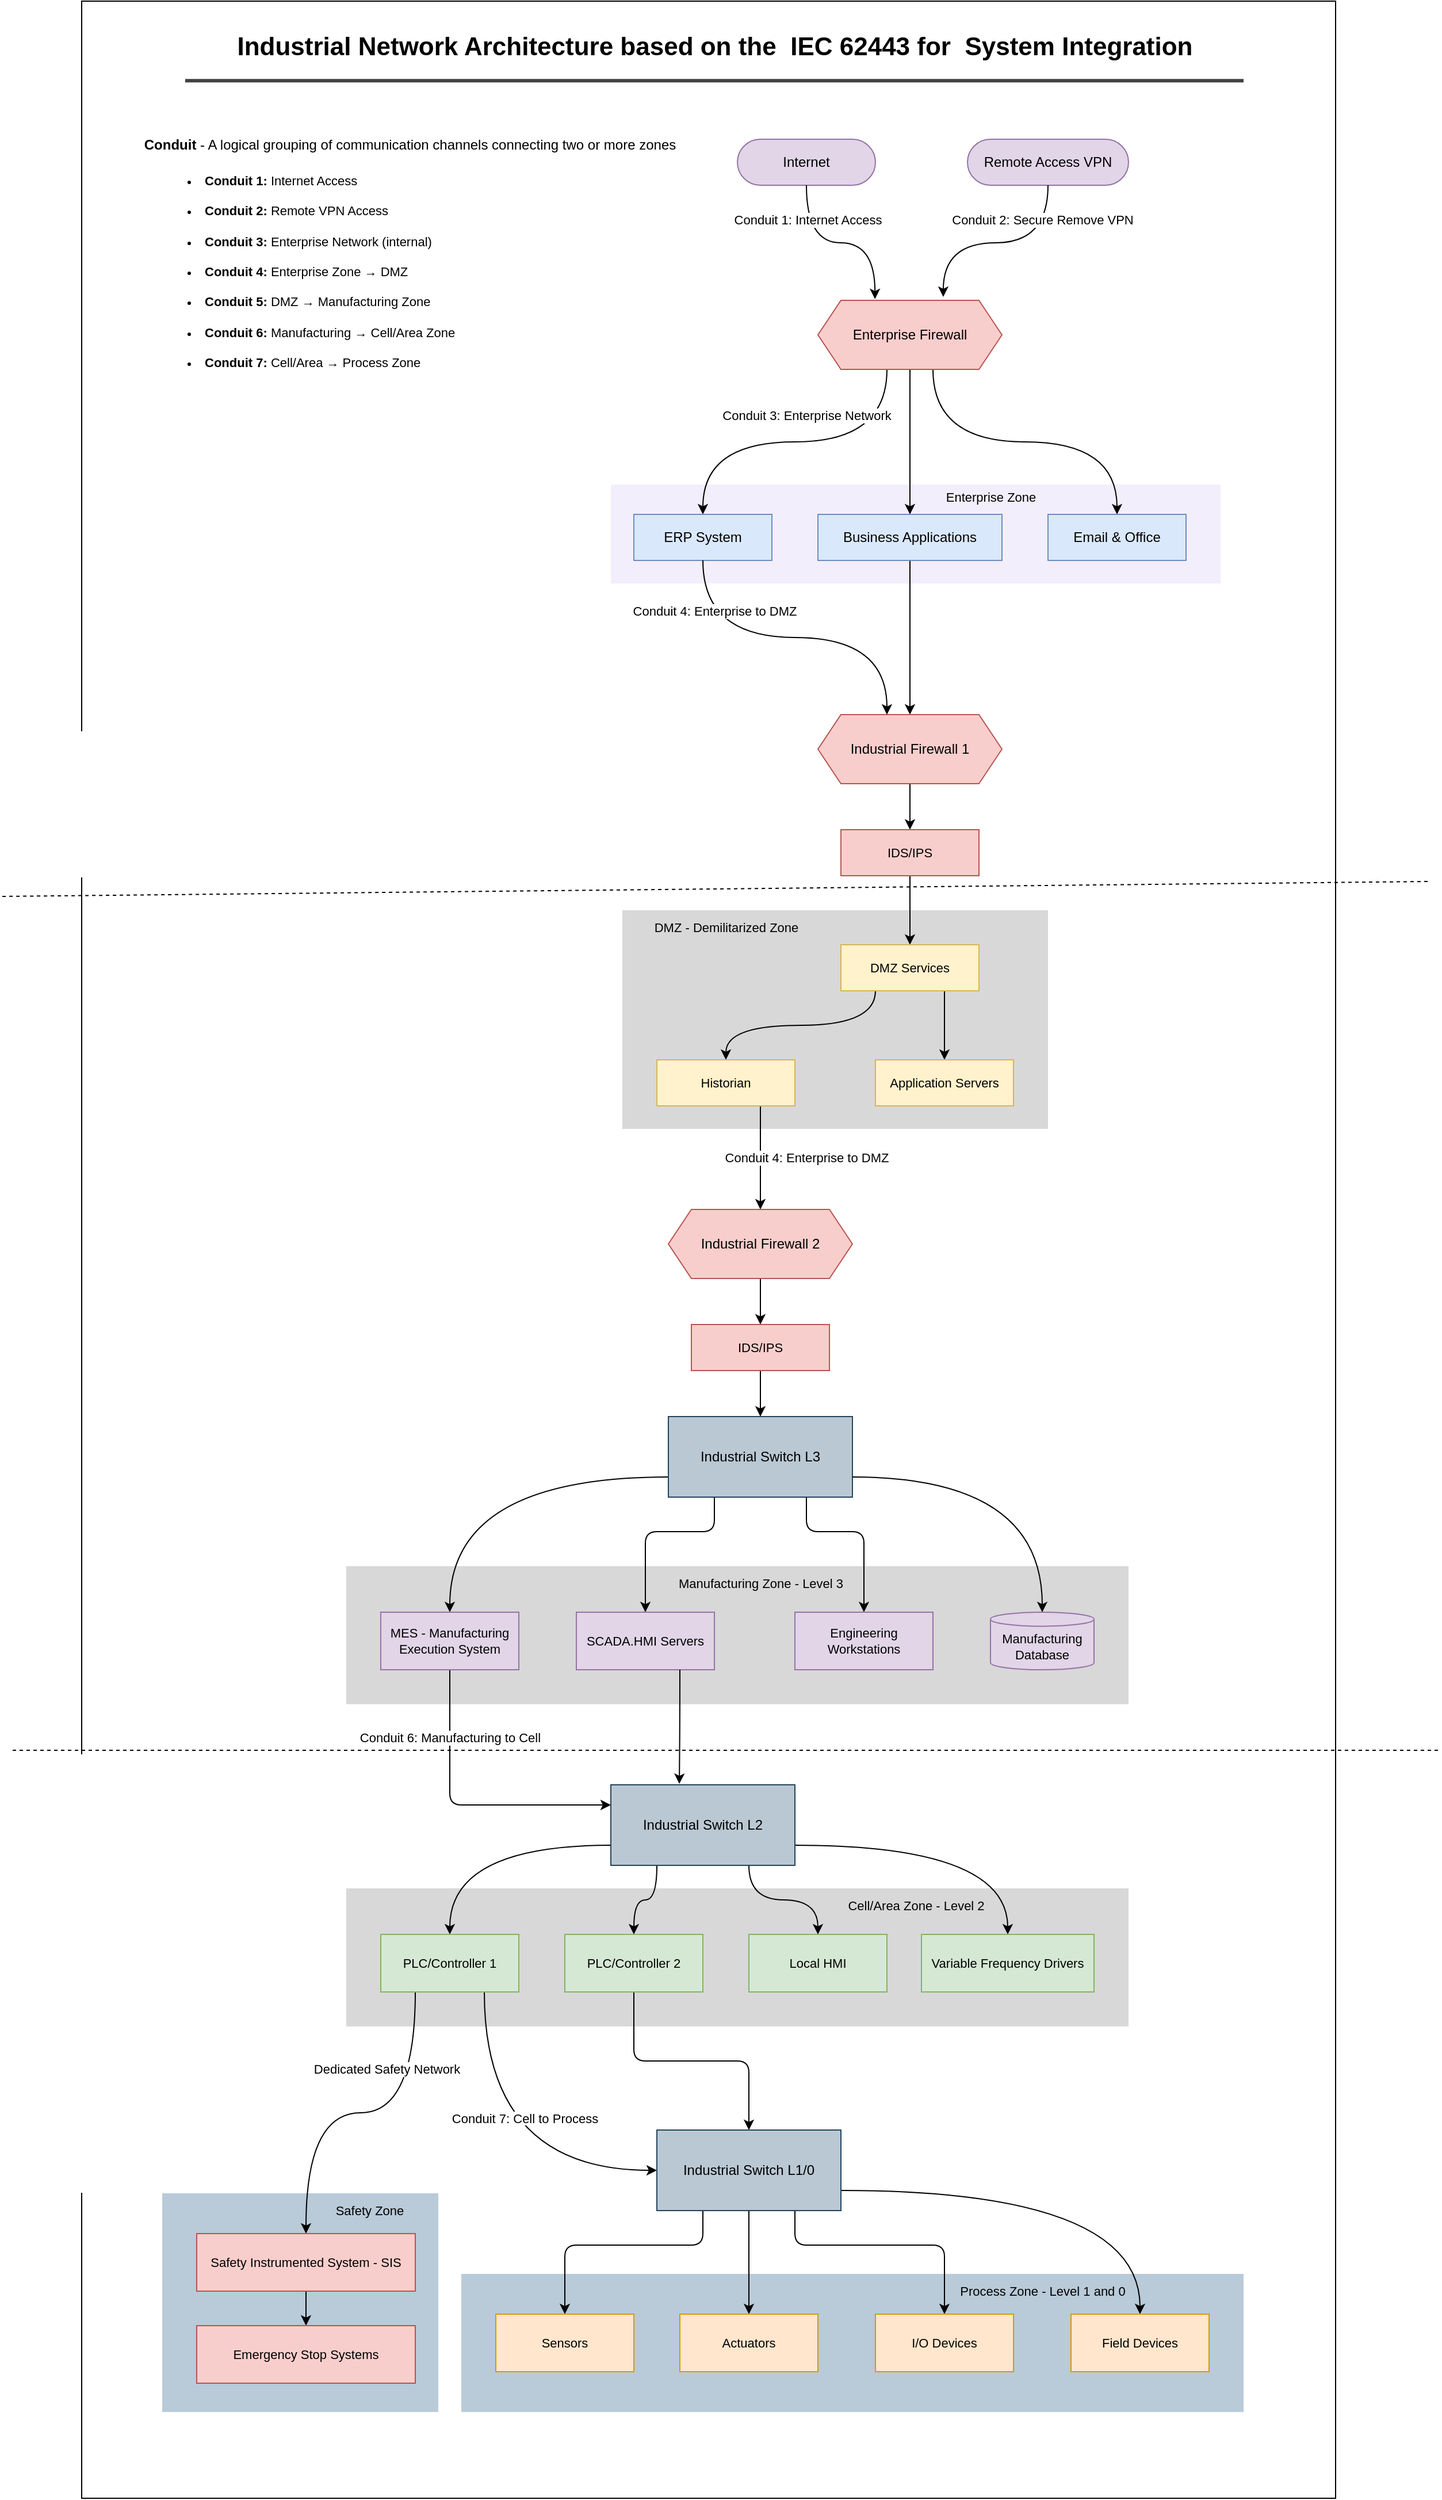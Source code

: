 <mxfile version="28.1.2" pages="4">
  <diagram name="Page-1" id="XZcJlRqIM7Ble-OiMkny">
    <mxGraphModel dx="2814" dy="1798" grid="1" gridSize="10" guides="1" tooltips="1" connect="1" arrows="1" fold="1" page="0" pageScale="1" pageWidth="1169" pageHeight="827" math="0" shadow="0">
      <root>
        <mxCell id="0" />
        <mxCell id="1" parent="0" />
        <mxCell id="zkV6eAk7qHjJs4rU3PGN-4" value="" style="group" vertex="1" connectable="0" parent="1">
          <mxGeometry x="-250" y="-40" width="1090" height="2170" as="geometry" />
        </mxCell>
        <mxCell id="_n4PVJWJV11BKBPUxoQS-2" value="" style="rounded=0;whiteSpace=wrap;html=1;align=center;verticalAlign=middle;fontFamily=Helvetica;fontSize=11;labelBackgroundColor=none;autosize=1;resizable=1;" vertex="1" parent="zkV6eAk7qHjJs4rU3PGN-4">
          <mxGeometry width="1090" height="2170" as="geometry" />
        </mxCell>
        <mxCell id="Rdtr1JbjE306_ljO7pi9-87" value="" style="rounded=0;whiteSpace=wrap;html=1;fontFamily=Helvetica;fontSize=11;fontColor=#333333;labelBackgroundColor=default;fillColor=#B9CAD8;strokeColor=none;" vertex="1" parent="zkV6eAk7qHjJs4rU3PGN-4">
          <mxGeometry x="70" y="1905" width="240" height="190" as="geometry" />
        </mxCell>
        <mxCell id="Rdtr1JbjE306_ljO7pi9-75" value="" style="rounded=0;whiteSpace=wrap;html=1;fontFamily=Helvetica;fontSize=11;fontColor=#333333;labelBackgroundColor=default;fillColor=#B9CAD8;strokeColor=none;" vertex="1" parent="zkV6eAk7qHjJs4rU3PGN-4">
          <mxGeometry x="330" y="1975" width="680" height="120" as="geometry" />
        </mxCell>
        <mxCell id="Rdtr1JbjE306_ljO7pi9-64" value="" style="rounded=0;whiteSpace=wrap;html=1;fontFamily=Helvetica;fontSize=11;fontColor=#333333;labelBackgroundColor=default;fillColor=#D8D8D8;strokeColor=none;" vertex="1" parent="zkV6eAk7qHjJs4rU3PGN-4">
          <mxGeometry x="230" y="1640" width="680" height="120" as="geometry" />
        </mxCell>
        <mxCell id="Rdtr1JbjE306_ljO7pi9-39" value="" style="rounded=0;whiteSpace=wrap;html=1;fontFamily=Helvetica;fontSize=11;fontColor=#333333;labelBackgroundColor=default;fillColor=#D8D8D8;strokeColor=none;" vertex="1" parent="zkV6eAk7qHjJs4rU3PGN-4">
          <mxGeometry x="230" y="1360" width="680" height="120" as="geometry" />
        </mxCell>
        <mxCell id="Rdtr1JbjE306_ljO7pi9-32" value="" style="rounded=0;whiteSpace=wrap;html=1;fontFamily=Helvetica;fontSize=11;fontColor=#333333;labelBackgroundColor=default;fillColor=#D8D8D8;strokeColor=none;" vertex="1" parent="zkV6eAk7qHjJs4rU3PGN-4">
          <mxGeometry x="470" y="790" width="370" height="190" as="geometry" />
        </mxCell>
        <mxCell id="Rdtr1JbjE306_ljO7pi9-17" value="" style="rounded=0;whiteSpace=wrap;html=1;fontFamily=Helvetica;fontSize=11;labelBackgroundColor=default;fillColor=#F3EEFC;strokeColor=none;" vertex="1" parent="zkV6eAk7qHjJs4rU3PGN-4">
          <mxGeometry x="460" y="420" width="530" height="86" as="geometry" />
        </mxCell>
        <mxCell id="Rdtr1JbjE306_ljO7pi9-1" value="Internet" style="rounded=1;whiteSpace=wrap;html=1;arcSize=50;fillColor=#e1d5e7;strokeColor=#9673a6;" vertex="1" parent="zkV6eAk7qHjJs4rU3PGN-4">
          <mxGeometry x="570" y="120" width="120" height="40" as="geometry" />
        </mxCell>
        <mxCell id="Rdtr1JbjE306_ljO7pi9-2" value="Remote Access VPN" style="rounded=1;whiteSpace=wrap;html=1;arcSize=50;fillColor=#e1d5e7;strokeColor=#9673a6;" vertex="1" parent="zkV6eAk7qHjJs4rU3PGN-4">
          <mxGeometry x="770" y="120" width="140" height="40" as="geometry" />
        </mxCell>
        <mxCell id="Rdtr1JbjE306_ljO7pi9-13" style="edgeStyle=orthogonalEdgeStyle;rounded=0;orthogonalLoop=1;jettySize=auto;html=1;exitX=0.375;exitY=1;exitDx=0;exitDy=0;entryX=0.5;entryY=0;entryDx=0;entryDy=0;curved=1;" edge="1" parent="zkV6eAk7qHjJs4rU3PGN-4" source="Rdtr1JbjE306_ljO7pi9-3" target="Rdtr1JbjE306_ljO7pi9-9">
          <mxGeometry relative="1" as="geometry" />
        </mxCell>
        <mxCell id="Rdtr1JbjE306_ljO7pi9-16" value="Conduit 3: Enterprise Network" style="edgeLabel;html=1;align=center;verticalAlign=middle;resizable=0;points=[];fontFamily=Helvetica;fontSize=11;fontColor=default;labelBackgroundColor=default;" vertex="1" connectable="0" parent="Rdtr1JbjE306_ljO7pi9-13">
          <mxGeometry x="0.183" y="2" relative="1" as="geometry">
            <mxPoint x="36" y="-25" as="offset" />
          </mxGeometry>
        </mxCell>
        <mxCell id="Rdtr1JbjE306_ljO7pi9-14" style="edgeStyle=orthogonalEdgeStyle;shape=connector;curved=1;rounded=0;orthogonalLoop=1;jettySize=auto;html=1;exitX=0.5;exitY=1;exitDx=0;exitDy=0;entryX=0.5;entryY=0;entryDx=0;entryDy=0;strokeColor=default;align=center;verticalAlign=middle;fontFamily=Helvetica;fontSize=11;fontColor=default;labelBackgroundColor=default;endArrow=classic;" edge="1" parent="zkV6eAk7qHjJs4rU3PGN-4" source="Rdtr1JbjE306_ljO7pi9-3" target="Rdtr1JbjE306_ljO7pi9-11">
          <mxGeometry relative="1" as="geometry" />
        </mxCell>
        <mxCell id="Rdtr1JbjE306_ljO7pi9-15" style="edgeStyle=orthogonalEdgeStyle;shape=connector;curved=1;rounded=0;orthogonalLoop=1;jettySize=auto;html=1;exitX=0.625;exitY=1;exitDx=0;exitDy=0;strokeColor=default;align=center;verticalAlign=middle;fontFamily=Helvetica;fontSize=11;fontColor=default;labelBackgroundColor=default;endArrow=classic;" edge="1" parent="zkV6eAk7qHjJs4rU3PGN-4" source="Rdtr1JbjE306_ljO7pi9-3" target="Rdtr1JbjE306_ljO7pi9-12">
          <mxGeometry relative="1" as="geometry" />
        </mxCell>
        <mxCell id="Rdtr1JbjE306_ljO7pi9-3" value="Enterprise Firewall" style="shape=hexagon;perimeter=hexagonPerimeter2;whiteSpace=wrap;html=1;fixedSize=1;fillColor=#f8cecc;strokeColor=#b85450;" vertex="1" parent="zkV6eAk7qHjJs4rU3PGN-4">
          <mxGeometry x="640" y="260" width="160" height="60" as="geometry" />
        </mxCell>
        <mxCell id="Rdtr1JbjE306_ljO7pi9-4" style="edgeStyle=orthogonalEdgeStyle;rounded=0;orthogonalLoop=1;jettySize=auto;html=1;exitX=0.5;exitY=1;exitDx=0;exitDy=0;entryX=0.31;entryY=-0.018;entryDx=0;entryDy=0;entryPerimeter=0;curved=1;" edge="1" parent="zkV6eAk7qHjJs4rU3PGN-4" source="Rdtr1JbjE306_ljO7pi9-1" target="Rdtr1JbjE306_ljO7pi9-3">
          <mxGeometry relative="1" as="geometry" />
        </mxCell>
        <mxCell id="Rdtr1JbjE306_ljO7pi9-7" value="Conduit 1: Internet Access" style="edgeLabel;html=1;align=center;verticalAlign=middle;resizable=0;points=[];" vertex="1" connectable="0" parent="Rdtr1JbjE306_ljO7pi9-4">
          <mxGeometry x="-0.237" y="8" relative="1" as="geometry">
            <mxPoint x="-10" y="-12" as="offset" />
          </mxGeometry>
        </mxCell>
        <mxCell id="Rdtr1JbjE306_ljO7pi9-5" style="edgeStyle=orthogonalEdgeStyle;rounded=0;orthogonalLoop=1;jettySize=auto;html=1;exitX=0.5;exitY=1;exitDx=0;exitDy=0;entryX=0.681;entryY=-0.05;entryDx=0;entryDy=0;entryPerimeter=0;curved=1;" edge="1" parent="zkV6eAk7qHjJs4rU3PGN-4" source="Rdtr1JbjE306_ljO7pi9-2" target="Rdtr1JbjE306_ljO7pi9-3">
          <mxGeometry relative="1" as="geometry" />
        </mxCell>
        <mxCell id="Rdtr1JbjE306_ljO7pi9-8" value="Conduit 2:&amp;nbsp;Secure Remove VPN" style="edgeLabel;html=1;align=center;verticalAlign=middle;resizable=0;points=[];" vertex="1" connectable="0" parent="Rdtr1JbjE306_ljO7pi9-5">
          <mxGeometry x="-0.651" y="-7" relative="1" as="geometry">
            <mxPoint x="2" y="-3" as="offset" />
          </mxGeometry>
        </mxCell>
        <mxCell id="Rdtr1JbjE306_ljO7pi9-9" value="ERP System" style="rounded=0;whiteSpace=wrap;html=1;fillColor=#dae8fc;strokeColor=#6c8ebf;" vertex="1" parent="zkV6eAk7qHjJs4rU3PGN-4">
          <mxGeometry x="480" y="446" width="120" height="40" as="geometry" />
        </mxCell>
        <mxCell id="Rdtr1JbjE306_ljO7pi9-20" style="edgeStyle=orthogonalEdgeStyle;shape=connector;curved=1;rounded=0;orthogonalLoop=1;jettySize=auto;html=1;exitX=0.5;exitY=1;exitDx=0;exitDy=0;entryX=0.5;entryY=0;entryDx=0;entryDy=0;strokeColor=default;align=center;verticalAlign=middle;fontFamily=Helvetica;fontSize=11;fontColor=default;labelBackgroundColor=default;endArrow=classic;" edge="1" parent="zkV6eAk7qHjJs4rU3PGN-4" source="Rdtr1JbjE306_ljO7pi9-11" target="Rdtr1JbjE306_ljO7pi9-19">
          <mxGeometry relative="1" as="geometry" />
        </mxCell>
        <mxCell id="Rdtr1JbjE306_ljO7pi9-11" value="Business Applications" style="rounded=0;whiteSpace=wrap;html=1;fillColor=#dae8fc;strokeColor=#6c8ebf;" vertex="1" parent="zkV6eAk7qHjJs4rU3PGN-4">
          <mxGeometry x="640" y="446" width="160" height="40" as="geometry" />
        </mxCell>
        <mxCell id="Rdtr1JbjE306_ljO7pi9-12" value="Email &amp;amp; Office" style="rounded=0;whiteSpace=wrap;html=1;fillColor=#dae8fc;strokeColor=#6c8ebf;" vertex="1" parent="zkV6eAk7qHjJs4rU3PGN-4">
          <mxGeometry x="840" y="446" width="120" height="40" as="geometry" />
        </mxCell>
        <mxCell id="Rdtr1JbjE306_ljO7pi9-18" value="Enterprise Zone" style="text;html=1;align=center;verticalAlign=middle;resizable=0;points=[];autosize=1;strokeColor=none;fillColor=none;fontFamily=Helvetica;fontSize=11;fontColor=default;labelBackgroundColor=none;" vertex="1" parent="zkV6eAk7qHjJs4rU3PGN-4">
          <mxGeometry x="740" y="416" width="100" height="30" as="geometry" />
        </mxCell>
        <mxCell id="Rdtr1JbjE306_ljO7pi9-25" style="edgeStyle=orthogonalEdgeStyle;shape=connector;curved=1;rounded=0;orthogonalLoop=1;jettySize=auto;html=1;exitX=0.5;exitY=1;exitDx=0;exitDy=0;entryX=0.5;entryY=0;entryDx=0;entryDy=0;strokeColor=default;align=center;verticalAlign=middle;fontFamily=Helvetica;fontSize=11;fontColor=default;labelBackgroundColor=default;endArrow=classic;" edge="1" parent="zkV6eAk7qHjJs4rU3PGN-4" source="Rdtr1JbjE306_ljO7pi9-19" target="Rdtr1JbjE306_ljO7pi9-24">
          <mxGeometry relative="1" as="geometry" />
        </mxCell>
        <mxCell id="Rdtr1JbjE306_ljO7pi9-19" value="Industrial Firewall 1" style="shape=hexagon;perimeter=hexagonPerimeter2;whiteSpace=wrap;html=1;fixedSize=1;fillColor=#f8cecc;strokeColor=#b85450;" vertex="1" parent="zkV6eAk7qHjJs4rU3PGN-4">
          <mxGeometry x="640" y="620" width="160" height="60" as="geometry" />
        </mxCell>
        <mxCell id="Rdtr1JbjE306_ljO7pi9-21" style="edgeStyle=orthogonalEdgeStyle;shape=connector;curved=1;rounded=0;orthogonalLoop=1;jettySize=auto;html=1;exitX=0.5;exitY=1;exitDx=0;exitDy=0;entryX=0.375;entryY=0;entryDx=0;entryDy=0;strokeColor=default;align=center;verticalAlign=middle;fontFamily=Helvetica;fontSize=11;fontColor=default;labelBackgroundColor=default;endArrow=classic;" edge="1" parent="zkV6eAk7qHjJs4rU3PGN-4" source="Rdtr1JbjE306_ljO7pi9-9" target="Rdtr1JbjE306_ljO7pi9-19">
          <mxGeometry relative="1" as="geometry" />
        </mxCell>
        <mxCell id="Rdtr1JbjE306_ljO7pi9-22" value="Conduit 4: Enterprise to DMZ" style="edgeLabel;html=1;align=center;verticalAlign=middle;resizable=0;points=[];fontFamily=Helvetica;fontSize=11;fontColor=default;labelBackgroundColor=default;" vertex="1" connectable="0" parent="Rdtr1JbjE306_ljO7pi9-21">
          <mxGeometry x="-0.396" y="9" relative="1" as="geometry">
            <mxPoint x="-12" y="-14" as="offset" />
          </mxGeometry>
        </mxCell>
        <mxCell id="Rdtr1JbjE306_ljO7pi9-31" style="edgeStyle=orthogonalEdgeStyle;shape=connector;curved=1;rounded=0;orthogonalLoop=1;jettySize=auto;html=1;exitX=0.5;exitY=1;exitDx=0;exitDy=0;entryX=0.5;entryY=0;entryDx=0;entryDy=0;strokeColor=default;align=center;verticalAlign=middle;fontFamily=Helvetica;fontSize=11;fontColor=default;labelBackgroundColor=default;endArrow=classic;" edge="1" parent="zkV6eAk7qHjJs4rU3PGN-4" source="Rdtr1JbjE306_ljO7pi9-24" target="Rdtr1JbjE306_ljO7pi9-26">
          <mxGeometry relative="1" as="geometry" />
        </mxCell>
        <mxCell id="Rdtr1JbjE306_ljO7pi9-24" value="IDS/IPS" style="rounded=0;whiteSpace=wrap;html=1;fontFamily=Helvetica;fontSize=11;labelBackgroundColor=none;fillColor=#f8cecc;strokeColor=#b85450;" vertex="1" parent="zkV6eAk7qHjJs4rU3PGN-4">
          <mxGeometry x="660" y="720" width="120" height="40" as="geometry" />
        </mxCell>
        <mxCell id="Rdtr1JbjE306_ljO7pi9-29" style="edgeStyle=orthogonalEdgeStyle;shape=connector;curved=1;rounded=0;orthogonalLoop=1;jettySize=auto;html=1;exitX=0.75;exitY=1;exitDx=0;exitDy=0;entryX=0.5;entryY=0;entryDx=0;entryDy=0;strokeColor=default;align=center;verticalAlign=middle;fontFamily=Helvetica;fontSize=11;fontColor=default;labelBackgroundColor=default;endArrow=classic;" edge="1" parent="zkV6eAk7qHjJs4rU3PGN-4" source="Rdtr1JbjE306_ljO7pi9-26" target="Rdtr1JbjE306_ljO7pi9-28">
          <mxGeometry relative="1" as="geometry" />
        </mxCell>
        <mxCell id="Rdtr1JbjE306_ljO7pi9-30" style="edgeStyle=orthogonalEdgeStyle;shape=connector;curved=1;rounded=0;orthogonalLoop=1;jettySize=auto;html=1;exitX=0.25;exitY=1;exitDx=0;exitDy=0;entryX=0.5;entryY=0;entryDx=0;entryDy=0;strokeColor=default;align=center;verticalAlign=middle;fontFamily=Helvetica;fontSize=11;fontColor=default;labelBackgroundColor=default;endArrow=classic;" edge="1" parent="zkV6eAk7qHjJs4rU3PGN-4" source="Rdtr1JbjE306_ljO7pi9-26" target="Rdtr1JbjE306_ljO7pi9-27">
          <mxGeometry relative="1" as="geometry" />
        </mxCell>
        <mxCell id="Rdtr1JbjE306_ljO7pi9-26" value="DMZ Services" style="rounded=0;whiteSpace=wrap;html=1;fontFamily=Helvetica;fontSize=11;labelBackgroundColor=none;fillColor=#fff2cc;strokeColor=#d6b656;" vertex="1" parent="zkV6eAk7qHjJs4rU3PGN-4">
          <mxGeometry x="660" y="820" width="120" height="40" as="geometry" />
        </mxCell>
        <mxCell id="Rdtr1JbjE306_ljO7pi9-36" style="edgeStyle=orthogonalEdgeStyle;shape=connector;curved=1;rounded=0;orthogonalLoop=1;jettySize=auto;html=1;exitX=0.75;exitY=1;exitDx=0;exitDy=0;entryX=0.5;entryY=0;entryDx=0;entryDy=0;strokeColor=default;align=center;verticalAlign=middle;fontFamily=Helvetica;fontSize=11;fontColor=default;labelBackgroundColor=none;autosize=1;resizable=0;endArrow=classic;" edge="1" parent="zkV6eAk7qHjJs4rU3PGN-4" source="Rdtr1JbjE306_ljO7pi9-27" target="Rdtr1JbjE306_ljO7pi9-34">
          <mxGeometry relative="1" as="geometry" />
        </mxCell>
        <mxCell id="Rdtr1JbjE306_ljO7pi9-90" value="Conduit 4: Enterprise to DMZ" style="edgeLabel;html=1;align=center;verticalAlign=middle;resizable=0;points=[];fontFamily=Helvetica;fontSize=11;fontColor=default;labelBackgroundColor=default;autosize=1;fillColor=none;gradientColor=none;" vertex="1" connectable="0" parent="Rdtr1JbjE306_ljO7pi9-36">
          <mxGeometry x="-0.025" y="1" width="170" height="30" relative="1" as="geometry">
            <mxPoint x="-46" y="-14" as="offset" />
          </mxGeometry>
        </mxCell>
        <mxCell id="Rdtr1JbjE306_ljO7pi9-27" value="Historian" style="rounded=0;whiteSpace=wrap;html=1;fontFamily=Helvetica;fontSize=11;labelBackgroundColor=none;fillColor=#fff2cc;strokeColor=#d6b656;" vertex="1" parent="zkV6eAk7qHjJs4rU3PGN-4">
          <mxGeometry x="500" y="920" width="120" height="40" as="geometry" />
        </mxCell>
        <mxCell id="Rdtr1JbjE306_ljO7pi9-28" value="Application Servers" style="rounded=0;whiteSpace=wrap;html=1;fontFamily=Helvetica;fontSize=11;labelBackgroundColor=none;fillColor=#fff2cc;strokeColor=#d6b656;" vertex="1" parent="zkV6eAk7qHjJs4rU3PGN-4">
          <mxGeometry x="690" y="920" width="120" height="40" as="geometry" />
        </mxCell>
        <mxCell id="Rdtr1JbjE306_ljO7pi9-33" value="DMZ - Demilitarized Zone" style="text;html=1;align=center;verticalAlign=middle;resizable=0;points=[];autosize=1;strokeColor=none;fillColor=none;fontFamily=Helvetica;fontSize=11;fontColor=default;labelBackgroundColor=none;" vertex="1" parent="zkV6eAk7qHjJs4rU3PGN-4">
          <mxGeometry x="485" y="790" width="150" height="30" as="geometry" />
        </mxCell>
        <mxCell id="Rdtr1JbjE306_ljO7pi9-37" style="edgeStyle=orthogonalEdgeStyle;shape=connector;curved=1;rounded=0;orthogonalLoop=1;jettySize=auto;html=1;exitX=0.5;exitY=1;exitDx=0;exitDy=0;strokeColor=default;align=center;verticalAlign=middle;fontFamily=Helvetica;fontSize=11;fontColor=default;labelBackgroundColor=none;autosize=1;resizable=0;endArrow=classic;" edge="1" parent="zkV6eAk7qHjJs4rU3PGN-4" source="Rdtr1JbjE306_ljO7pi9-34" target="Rdtr1JbjE306_ljO7pi9-35">
          <mxGeometry relative="1" as="geometry" />
        </mxCell>
        <mxCell id="Rdtr1JbjE306_ljO7pi9-34" value="Industrial Firewall 2" style="shape=hexagon;perimeter=hexagonPerimeter2;whiteSpace=wrap;html=1;fixedSize=1;fillColor=#f8cecc;strokeColor=#b85450;" vertex="1" parent="zkV6eAk7qHjJs4rU3PGN-4">
          <mxGeometry x="510" y="1050" width="160" height="60" as="geometry" />
        </mxCell>
        <mxCell id="Rdtr1JbjE306_ljO7pi9-52" style="edgeStyle=orthogonalEdgeStyle;shape=connector;curved=1;rounded=0;orthogonalLoop=1;jettySize=auto;html=1;exitX=0.5;exitY=1;exitDx=0;exitDy=0;strokeColor=default;align=center;verticalAlign=middle;fontFamily=Helvetica;fontSize=11;fontColor=default;labelBackgroundColor=none;autosize=1;resizable=0;endArrow=classic;" edge="1" parent="zkV6eAk7qHjJs4rU3PGN-4" source="Rdtr1JbjE306_ljO7pi9-35" target="Rdtr1JbjE306_ljO7pi9-38">
          <mxGeometry relative="1" as="geometry" />
        </mxCell>
        <mxCell id="Rdtr1JbjE306_ljO7pi9-35" value="IDS/IPS" style="rounded=0;whiteSpace=wrap;html=1;fontFamily=Helvetica;fontSize=11;labelBackgroundColor=none;fillColor=#f8cecc;strokeColor=#b85450;" vertex="1" parent="zkV6eAk7qHjJs4rU3PGN-4">
          <mxGeometry x="530" y="1150" width="120" height="40" as="geometry" />
        </mxCell>
        <mxCell id="Rdtr1JbjE306_ljO7pi9-47" style="edgeStyle=orthogonalEdgeStyle;shape=connector;curved=1;rounded=0;orthogonalLoop=1;jettySize=auto;html=1;exitX=0;exitY=0.75;exitDx=0;exitDy=0;entryX=0.5;entryY=0;entryDx=0;entryDy=0;strokeColor=default;align=center;verticalAlign=middle;fontFamily=Helvetica;fontSize=11;fontColor=default;labelBackgroundColor=none;autosize=1;resizable=0;endArrow=classic;" edge="1" parent="zkV6eAk7qHjJs4rU3PGN-4" source="Rdtr1JbjE306_ljO7pi9-38" target="Rdtr1JbjE306_ljO7pi9-40">
          <mxGeometry relative="1" as="geometry" />
        </mxCell>
        <mxCell id="Rdtr1JbjE306_ljO7pi9-48" style="edgeStyle=orthogonalEdgeStyle;shape=connector;rounded=1;orthogonalLoop=1;jettySize=auto;html=1;exitX=0.25;exitY=1;exitDx=0;exitDy=0;entryX=0.5;entryY=0;entryDx=0;entryDy=0;strokeColor=default;align=center;verticalAlign=middle;fontFamily=Helvetica;fontSize=11;fontColor=default;labelBackgroundColor=none;autosize=1;resizable=0;endArrow=classic;curved=0;" edge="1" parent="zkV6eAk7qHjJs4rU3PGN-4" source="Rdtr1JbjE306_ljO7pi9-38" target="Rdtr1JbjE306_ljO7pi9-41">
          <mxGeometry relative="1" as="geometry">
            <Array as="points">
              <mxPoint x="550" y="1330" />
              <mxPoint x="490" y="1330" />
            </Array>
          </mxGeometry>
        </mxCell>
        <mxCell id="Rdtr1JbjE306_ljO7pi9-49" style="edgeStyle=orthogonalEdgeStyle;shape=connector;rounded=1;orthogonalLoop=1;jettySize=auto;html=1;exitX=0.75;exitY=1;exitDx=0;exitDy=0;strokeColor=default;align=center;verticalAlign=middle;fontFamily=Helvetica;fontSize=11;fontColor=default;labelBackgroundColor=none;autosize=1;resizable=0;endArrow=classic;curved=0;" edge="1" parent="zkV6eAk7qHjJs4rU3PGN-4" source="Rdtr1JbjE306_ljO7pi9-38" target="Rdtr1JbjE306_ljO7pi9-42">
          <mxGeometry relative="1" as="geometry">
            <Array as="points">
              <mxPoint x="630" y="1330" />
              <mxPoint x="680" y="1330" />
            </Array>
          </mxGeometry>
        </mxCell>
        <mxCell id="Rdtr1JbjE306_ljO7pi9-38" value="Industrial Switch L3" style="rounded=0;whiteSpace=wrap;html=1;fillColor=#bac8d3;strokeColor=#23445d;" vertex="1" parent="zkV6eAk7qHjJs4rU3PGN-4">
          <mxGeometry x="510" y="1230" width="160" height="70" as="geometry" />
        </mxCell>
        <mxCell id="Rdtr1JbjE306_ljO7pi9-59" style="edgeStyle=orthogonalEdgeStyle;shape=connector;curved=0;rounded=1;orthogonalLoop=1;jettySize=auto;html=1;exitX=0.5;exitY=1;exitDx=0;exitDy=0;entryX=0;entryY=0.25;entryDx=0;entryDy=0;strokeColor=default;align=center;verticalAlign=middle;fontFamily=Helvetica;fontSize=11;fontColor=default;labelBackgroundColor=none;autosize=1;resizable=0;endArrow=classic;" edge="1" parent="zkV6eAk7qHjJs4rU3PGN-4" source="Rdtr1JbjE306_ljO7pi9-40" target="Rdtr1JbjE306_ljO7pi9-53">
          <mxGeometry relative="1" as="geometry" />
        </mxCell>
        <mxCell id="Rdtr1JbjE306_ljO7pi9-68" value="Conduit 6: Manufacturing to Cell" style="edgeLabel;html=1;align=center;verticalAlign=middle;resizable=0;points=[];fontFamily=Helvetica;fontSize=11;fontColor=default;labelBackgroundColor=default;autosize=1;fillColor=none;gradientColor=none;" vertex="1" connectable="0" parent="Rdtr1JbjE306_ljO7pi9-59">
          <mxGeometry x="-0.611" y="-3" width="180" height="30" relative="1" as="geometry">
            <mxPoint x="-87" y="-6" as="offset" />
          </mxGeometry>
        </mxCell>
        <mxCell id="Rdtr1JbjE306_ljO7pi9-40" value="MES - Manufacturing Execution System" style="rounded=0;whiteSpace=wrap;html=1;fontFamily=Helvetica;fontSize=11;labelBackgroundColor=none;fillColor=#e1d5e7;strokeColor=#9673a6;" vertex="1" parent="zkV6eAk7qHjJs4rU3PGN-4">
          <mxGeometry x="260" y="1400" width="120" height="50" as="geometry" />
        </mxCell>
        <mxCell id="Rdtr1JbjE306_ljO7pi9-41" value="SCADA.HMI Servers" style="rounded=0;whiteSpace=wrap;html=1;fontFamily=Helvetica;fontSize=11;labelBackgroundColor=none;fillColor=#e1d5e7;strokeColor=#9673a6;" vertex="1" parent="zkV6eAk7qHjJs4rU3PGN-4">
          <mxGeometry x="430" y="1400" width="120" height="50" as="geometry" />
        </mxCell>
        <mxCell id="Rdtr1JbjE306_ljO7pi9-42" value="Engineering Workstations" style="rounded=0;whiteSpace=wrap;html=1;fontFamily=Helvetica;fontSize=11;labelBackgroundColor=none;fillColor=#e1d5e7;strokeColor=#9673a6;" vertex="1" parent="zkV6eAk7qHjJs4rU3PGN-4">
          <mxGeometry x="620" y="1400" width="120" height="50" as="geometry" />
        </mxCell>
        <mxCell id="Rdtr1JbjE306_ljO7pi9-44" value="Manufacturing &lt;br&gt;Database" style="shape=cylinder3;whiteSpace=wrap;html=1;boundedLbl=1;backgroundOutline=1;size=6.111;align=center;verticalAlign=middle;fontFamily=Helvetica;fontSize=11;labelBackgroundColor=none;autosize=1;resizable=1;fillColor=#e1d5e7;strokeColor=#9673a6;" vertex="1" parent="zkV6eAk7qHjJs4rU3PGN-4">
          <mxGeometry x="790" y="1400" width="90" height="50" as="geometry" />
        </mxCell>
        <mxCell id="Rdtr1JbjE306_ljO7pi9-50" style="edgeStyle=orthogonalEdgeStyle;shape=connector;curved=1;rounded=0;orthogonalLoop=1;jettySize=auto;html=1;exitX=1;exitY=0.75;exitDx=0;exitDy=0;entryX=0.5;entryY=0;entryDx=0;entryDy=0;entryPerimeter=0;strokeColor=default;align=center;verticalAlign=middle;fontFamily=Helvetica;fontSize=11;fontColor=default;labelBackgroundColor=none;autosize=1;resizable=0;endArrow=classic;" edge="1" parent="zkV6eAk7qHjJs4rU3PGN-4" source="Rdtr1JbjE306_ljO7pi9-38" target="Rdtr1JbjE306_ljO7pi9-44">
          <mxGeometry relative="1" as="geometry" />
        </mxCell>
        <mxCell id="Rdtr1JbjE306_ljO7pi9-51" value="Manufacturing Zone - Level 3" style="text;html=1;align=center;verticalAlign=middle;resizable=0;points=[];autosize=1;strokeColor=none;fillColor=none;fontFamily=Helvetica;fontSize=11;fontColor=default;labelBackgroundColor=none;" vertex="1" parent="zkV6eAk7qHjJs4rU3PGN-4">
          <mxGeometry x="505" y="1360" width="170" height="30" as="geometry" />
        </mxCell>
        <mxCell id="Rdtr1JbjE306_ljO7pi9-60" style="edgeStyle=orthogonalEdgeStyle;shape=connector;curved=1;rounded=0;orthogonalLoop=1;jettySize=auto;html=1;exitX=0;exitY=0.75;exitDx=0;exitDy=0;entryX=0.5;entryY=0;entryDx=0;entryDy=0;strokeColor=default;align=center;verticalAlign=middle;fontFamily=Helvetica;fontSize=11;fontColor=default;labelBackgroundColor=none;autosize=1;resizable=0;endArrow=classic;" edge="1" parent="zkV6eAk7qHjJs4rU3PGN-4" source="Rdtr1JbjE306_ljO7pi9-53" target="Rdtr1JbjE306_ljO7pi9-54">
          <mxGeometry relative="1" as="geometry" />
        </mxCell>
        <mxCell id="Rdtr1JbjE306_ljO7pi9-61" style="edgeStyle=orthogonalEdgeStyle;shape=connector;curved=1;rounded=0;orthogonalLoop=1;jettySize=auto;html=1;exitX=0.25;exitY=1;exitDx=0;exitDy=0;entryX=0.5;entryY=0;entryDx=0;entryDy=0;strokeColor=default;align=center;verticalAlign=middle;fontFamily=Helvetica;fontSize=11;fontColor=default;labelBackgroundColor=none;autosize=1;resizable=0;endArrow=classic;" edge="1" parent="zkV6eAk7qHjJs4rU3PGN-4" source="Rdtr1JbjE306_ljO7pi9-53" target="Rdtr1JbjE306_ljO7pi9-55">
          <mxGeometry relative="1" as="geometry" />
        </mxCell>
        <mxCell id="Rdtr1JbjE306_ljO7pi9-62" style="edgeStyle=orthogonalEdgeStyle;shape=connector;curved=1;rounded=0;orthogonalLoop=1;jettySize=auto;html=1;exitX=0.75;exitY=1;exitDx=0;exitDy=0;entryX=0.5;entryY=0;entryDx=0;entryDy=0;strokeColor=default;align=center;verticalAlign=middle;fontFamily=Helvetica;fontSize=11;fontColor=default;labelBackgroundColor=none;autosize=1;resizable=0;endArrow=classic;" edge="1" parent="zkV6eAk7qHjJs4rU3PGN-4" source="Rdtr1JbjE306_ljO7pi9-53" target="Rdtr1JbjE306_ljO7pi9-56">
          <mxGeometry relative="1" as="geometry" />
        </mxCell>
        <mxCell id="Rdtr1JbjE306_ljO7pi9-63" style="edgeStyle=orthogonalEdgeStyle;shape=connector;curved=1;rounded=0;orthogonalLoop=1;jettySize=auto;html=1;exitX=1;exitY=0.75;exitDx=0;exitDy=0;strokeColor=default;align=center;verticalAlign=middle;fontFamily=Helvetica;fontSize=11;fontColor=default;labelBackgroundColor=none;autosize=1;resizable=0;endArrow=classic;" edge="1" parent="zkV6eAk7qHjJs4rU3PGN-4" source="Rdtr1JbjE306_ljO7pi9-53" target="Rdtr1JbjE306_ljO7pi9-57">
          <mxGeometry relative="1" as="geometry" />
        </mxCell>
        <mxCell id="Rdtr1JbjE306_ljO7pi9-53" value="Industrial Switch L2" style="rounded=0;whiteSpace=wrap;html=1;fillColor=#bac8d3;strokeColor=#23445d;" vertex="1" parent="zkV6eAk7qHjJs4rU3PGN-4">
          <mxGeometry x="460" y="1550" width="160" height="70" as="geometry" />
        </mxCell>
        <mxCell id="Rdtr1JbjE306_ljO7pi9-81" style="edgeStyle=orthogonalEdgeStyle;shape=connector;curved=1;rounded=0;orthogonalLoop=1;jettySize=auto;html=1;exitX=0.75;exitY=1;exitDx=0;exitDy=0;entryX=0;entryY=0.5;entryDx=0;entryDy=0;strokeColor=default;align=center;verticalAlign=middle;fontFamily=Helvetica;fontSize=11;fontColor=default;labelBackgroundColor=none;autosize=1;resizable=0;endArrow=classic;" edge="1" parent="zkV6eAk7qHjJs4rU3PGN-4" source="Rdtr1JbjE306_ljO7pi9-54" target="Rdtr1JbjE306_ljO7pi9-58">
          <mxGeometry relative="1" as="geometry" />
        </mxCell>
        <mxCell id="Rdtr1JbjE306_ljO7pi9-82" value="&lt;span style=&quot;background-color: rgb(255, 255, 255);&quot;&gt;Conduit 7: Cell to Process&lt;/span&gt;" style="edgeLabel;html=1;align=center;verticalAlign=middle;resizable=0;points=[];fontFamily=Helvetica;fontSize=11;fontColor=default;labelBackgroundColor=none;autosize=1;fillColor=none;gradientColor=none;" vertex="1" connectable="0" parent="Rdtr1JbjE306_ljO7pi9-81">
          <mxGeometry x="-0.504" y="5" width="150" height="30" relative="1" as="geometry">
            <mxPoint x="-45" y="19" as="offset" />
          </mxGeometry>
        </mxCell>
        <mxCell id="Rdtr1JbjE306_ljO7pi9-85" style="edgeStyle=orthogonalEdgeStyle;shape=connector;curved=1;rounded=0;orthogonalLoop=1;jettySize=auto;html=1;exitX=0.25;exitY=1;exitDx=0;exitDy=0;strokeColor=default;align=center;verticalAlign=middle;fontFamily=Helvetica;fontSize=11;fontColor=default;labelBackgroundColor=none;autosize=1;resizable=0;endArrow=classic;" edge="1" parent="zkV6eAk7qHjJs4rU3PGN-4" source="Rdtr1JbjE306_ljO7pi9-54" target="Rdtr1JbjE306_ljO7pi9-83">
          <mxGeometry relative="1" as="geometry" />
        </mxCell>
        <mxCell id="Rdtr1JbjE306_ljO7pi9-86" value="Dedicated Safety Network" style="edgeLabel;html=1;align=center;verticalAlign=middle;resizable=0;points=[];fontFamily=Helvetica;fontSize=11;fontColor=default;labelBackgroundColor=default;autosize=1;fillColor=none;gradientColor=none;" vertex="1" connectable="0" parent="Rdtr1JbjE306_ljO7pi9-85">
          <mxGeometry x="-0.634" y="-5" width="150" height="30" relative="1" as="geometry">
            <mxPoint x="-95" y="-4" as="offset" />
          </mxGeometry>
        </mxCell>
        <mxCell id="Rdtr1JbjE306_ljO7pi9-54" value="PLC/Controller 1" style="rounded=0;whiteSpace=wrap;html=1;fontFamily=Helvetica;fontSize=11;labelBackgroundColor=none;fillColor=#d5e8d4;strokeColor=#82b366;" vertex="1" parent="zkV6eAk7qHjJs4rU3PGN-4">
          <mxGeometry x="260" y="1680" width="120" height="50" as="geometry" />
        </mxCell>
        <mxCell id="Rdtr1JbjE306_ljO7pi9-66" style="edgeStyle=orthogonalEdgeStyle;shape=connector;curved=0;rounded=1;orthogonalLoop=1;jettySize=auto;html=1;exitX=0.5;exitY=1;exitDx=0;exitDy=0;strokeColor=default;align=center;verticalAlign=middle;fontFamily=Helvetica;fontSize=11;fontColor=default;labelBackgroundColor=none;autosize=1;resizable=0;endArrow=classic;" edge="1" parent="zkV6eAk7qHjJs4rU3PGN-4" source="Rdtr1JbjE306_ljO7pi9-55" target="Rdtr1JbjE306_ljO7pi9-58">
          <mxGeometry relative="1" as="geometry" />
        </mxCell>
        <mxCell id="Rdtr1JbjE306_ljO7pi9-55" value="PLC/Controller 2" style="rounded=0;whiteSpace=wrap;html=1;fontFamily=Helvetica;fontSize=11;labelBackgroundColor=none;fillColor=#d5e8d4;strokeColor=#82b366;" vertex="1" parent="zkV6eAk7qHjJs4rU3PGN-4">
          <mxGeometry x="420" y="1680" width="120" height="50" as="geometry" />
        </mxCell>
        <mxCell id="Rdtr1JbjE306_ljO7pi9-56" value="Local HMI" style="rounded=0;whiteSpace=wrap;html=1;fontFamily=Helvetica;fontSize=11;labelBackgroundColor=none;fillColor=#d5e8d4;strokeColor=#82b366;" vertex="1" parent="zkV6eAk7qHjJs4rU3PGN-4">
          <mxGeometry x="580" y="1680" width="120" height="50" as="geometry" />
        </mxCell>
        <mxCell id="Rdtr1JbjE306_ljO7pi9-57" value="Variable Frequency Drivers" style="rounded=0;whiteSpace=wrap;html=1;fontFamily=Helvetica;fontSize=11;labelBackgroundColor=none;fillColor=#d5e8d4;strokeColor=#82b366;" vertex="1" parent="zkV6eAk7qHjJs4rU3PGN-4">
          <mxGeometry x="730" y="1680" width="150" height="50" as="geometry" />
        </mxCell>
        <mxCell id="Rdtr1JbjE306_ljO7pi9-77" style="edgeStyle=orthogonalEdgeStyle;shape=connector;curved=0;rounded=1;orthogonalLoop=1;jettySize=auto;html=1;exitX=0.25;exitY=1;exitDx=0;exitDy=0;entryX=0.5;entryY=0;entryDx=0;entryDy=0;strokeColor=default;align=center;verticalAlign=middle;fontFamily=Helvetica;fontSize=11;fontColor=default;labelBackgroundColor=none;autosize=1;resizable=0;endArrow=classic;" edge="1" parent="zkV6eAk7qHjJs4rU3PGN-4" source="Rdtr1JbjE306_ljO7pi9-58" target="Rdtr1JbjE306_ljO7pi9-71">
          <mxGeometry relative="1" as="geometry">
            <Array as="points">
              <mxPoint x="540" y="1950" />
              <mxPoint x="420" y="1950" />
            </Array>
          </mxGeometry>
        </mxCell>
        <mxCell id="Rdtr1JbjE306_ljO7pi9-78" style="edgeStyle=orthogonalEdgeStyle;shape=connector;curved=1;rounded=0;orthogonalLoop=1;jettySize=auto;html=1;exitX=0.5;exitY=1;exitDx=0;exitDy=0;strokeColor=default;align=center;verticalAlign=middle;fontFamily=Helvetica;fontSize=11;fontColor=default;labelBackgroundColor=none;autosize=1;resizable=0;endArrow=classic;" edge="1" parent="zkV6eAk7qHjJs4rU3PGN-4" source="Rdtr1JbjE306_ljO7pi9-58" target="Rdtr1JbjE306_ljO7pi9-72">
          <mxGeometry relative="1" as="geometry" />
        </mxCell>
        <mxCell id="Rdtr1JbjE306_ljO7pi9-79" style="edgeStyle=orthogonalEdgeStyle;shape=connector;curved=0;rounded=1;orthogonalLoop=1;jettySize=auto;html=1;exitX=0.75;exitY=1;exitDx=0;exitDy=0;strokeColor=default;align=center;verticalAlign=middle;fontFamily=Helvetica;fontSize=11;fontColor=default;labelBackgroundColor=none;autosize=1;resizable=0;endArrow=classic;" edge="1" parent="zkV6eAk7qHjJs4rU3PGN-4" source="Rdtr1JbjE306_ljO7pi9-58" target="Rdtr1JbjE306_ljO7pi9-73">
          <mxGeometry relative="1" as="geometry">
            <Array as="points">
              <mxPoint x="620" y="1950" />
              <mxPoint x="750" y="1950" />
            </Array>
          </mxGeometry>
        </mxCell>
        <mxCell id="Rdtr1JbjE306_ljO7pi9-80" style="edgeStyle=orthogonalEdgeStyle;shape=connector;curved=1;rounded=0;orthogonalLoop=1;jettySize=auto;html=1;exitX=1;exitY=0.75;exitDx=0;exitDy=0;strokeColor=default;align=center;verticalAlign=middle;fontFamily=Helvetica;fontSize=11;fontColor=default;labelBackgroundColor=none;autosize=1;resizable=0;endArrow=classic;" edge="1" parent="zkV6eAk7qHjJs4rU3PGN-4" source="Rdtr1JbjE306_ljO7pi9-58" target="Rdtr1JbjE306_ljO7pi9-74">
          <mxGeometry relative="1" as="geometry" />
        </mxCell>
        <mxCell id="Rdtr1JbjE306_ljO7pi9-58" value="Industrial Switch L1/0" style="rounded=0;whiteSpace=wrap;html=1;fillColor=#bac8d3;strokeColor=#23445d;" vertex="1" parent="zkV6eAk7qHjJs4rU3PGN-4">
          <mxGeometry x="500" y="1850" width="160" height="70" as="geometry" />
        </mxCell>
        <mxCell id="Rdtr1JbjE306_ljO7pi9-65" value="Cell/Area Zone - Level 2" style="text;html=1;align=center;verticalAlign=middle;resizable=0;points=[];autosize=1;strokeColor=none;fillColor=none;fontFamily=Helvetica;fontSize=11;fontColor=default;labelBackgroundColor=none;" vertex="1" parent="zkV6eAk7qHjJs4rU3PGN-4">
          <mxGeometry x="655" y="1640" width="140" height="30" as="geometry" />
        </mxCell>
        <mxCell id="Rdtr1JbjE306_ljO7pi9-69" style="edgeStyle=orthogonalEdgeStyle;shape=connector;curved=1;rounded=0;orthogonalLoop=1;jettySize=auto;html=1;exitX=0.75;exitY=1;exitDx=0;exitDy=0;entryX=0.372;entryY=-0.012;entryDx=0;entryDy=0;entryPerimeter=0;strokeColor=default;align=center;verticalAlign=middle;fontFamily=Helvetica;fontSize=11;fontColor=default;labelBackgroundColor=none;autosize=1;resizable=0;endArrow=classic;" edge="1" parent="zkV6eAk7qHjJs4rU3PGN-4" source="Rdtr1JbjE306_ljO7pi9-41" target="Rdtr1JbjE306_ljO7pi9-53">
          <mxGeometry relative="1" as="geometry" />
        </mxCell>
        <mxCell id="Rdtr1JbjE306_ljO7pi9-71" value="Sensors" style="rounded=0;whiteSpace=wrap;html=1;fontFamily=Helvetica;fontSize=11;labelBackgroundColor=none;fillColor=#ffe6cc;strokeColor=#d79b00;" vertex="1" parent="zkV6eAk7qHjJs4rU3PGN-4">
          <mxGeometry x="360" y="2010" width="120" height="50" as="geometry" />
        </mxCell>
        <mxCell id="Rdtr1JbjE306_ljO7pi9-72" value="Actuators" style="rounded=0;whiteSpace=wrap;html=1;fontFamily=Helvetica;fontSize=11;labelBackgroundColor=none;fillColor=#ffe6cc;strokeColor=#d79b00;" vertex="1" parent="zkV6eAk7qHjJs4rU3PGN-4">
          <mxGeometry x="520" y="2010" width="120" height="50" as="geometry" />
        </mxCell>
        <mxCell id="Rdtr1JbjE306_ljO7pi9-73" value="I/O Devices" style="rounded=0;whiteSpace=wrap;html=1;fontFamily=Helvetica;fontSize=11;labelBackgroundColor=none;fillColor=#ffe6cc;strokeColor=#d79b00;" vertex="1" parent="zkV6eAk7qHjJs4rU3PGN-4">
          <mxGeometry x="690" y="2010" width="120" height="50" as="geometry" />
        </mxCell>
        <mxCell id="Rdtr1JbjE306_ljO7pi9-74" value="Field Devices" style="rounded=0;whiteSpace=wrap;html=1;fontFamily=Helvetica;fontSize=11;labelBackgroundColor=none;fillColor=#ffe6cc;strokeColor=#d79b00;" vertex="1" parent="zkV6eAk7qHjJs4rU3PGN-4">
          <mxGeometry x="860" y="2010" width="120" height="50" as="geometry" />
        </mxCell>
        <mxCell id="Rdtr1JbjE306_ljO7pi9-76" value="Process Zone - Level 1 and 0" style="text;html=1;align=center;verticalAlign=middle;resizable=0;points=[];autosize=1;strokeColor=none;fillColor=none;fontFamily=Helvetica;fontSize=11;fontColor=default;labelBackgroundColor=none;" vertex="1" parent="zkV6eAk7qHjJs4rU3PGN-4">
          <mxGeometry x="750" y="1975" width="170" height="30" as="geometry" />
        </mxCell>
        <mxCell id="Rdtr1JbjE306_ljO7pi9-88" style="edgeStyle=orthogonalEdgeStyle;shape=connector;curved=1;rounded=0;orthogonalLoop=1;jettySize=auto;html=1;exitX=0.5;exitY=1;exitDx=0;exitDy=0;entryX=0.5;entryY=0;entryDx=0;entryDy=0;strokeColor=default;align=center;verticalAlign=middle;fontFamily=Helvetica;fontSize=11;fontColor=default;labelBackgroundColor=none;autosize=1;resizable=0;endArrow=classic;" edge="1" parent="zkV6eAk7qHjJs4rU3PGN-4" source="Rdtr1JbjE306_ljO7pi9-83" target="Rdtr1JbjE306_ljO7pi9-84">
          <mxGeometry relative="1" as="geometry" />
        </mxCell>
        <mxCell id="Rdtr1JbjE306_ljO7pi9-83" value="Safety Instrumented System - SIS" style="rounded=0;whiteSpace=wrap;html=1;fontFamily=Helvetica;fontSize=11;labelBackgroundColor=none;fillColor=#f8cecc;strokeColor=#b85450;" vertex="1" parent="zkV6eAk7qHjJs4rU3PGN-4">
          <mxGeometry x="100" y="1940" width="190" height="50" as="geometry" />
        </mxCell>
        <mxCell id="Rdtr1JbjE306_ljO7pi9-84" value="Emergency Stop Systems" style="rounded=0;whiteSpace=wrap;html=1;fontFamily=Helvetica;fontSize=11;labelBackgroundColor=none;fillColor=#f8cecc;strokeColor=#b85450;" vertex="1" parent="zkV6eAk7qHjJs4rU3PGN-4">
          <mxGeometry x="100" y="2020" width="190" height="50" as="geometry" />
        </mxCell>
        <mxCell id="Rdtr1JbjE306_ljO7pi9-89" value="Safety Zone" style="text;html=1;align=center;verticalAlign=middle;resizable=0;points=[];autosize=1;strokeColor=none;fillColor=none;fontFamily=Helvetica;fontSize=11;fontColor=default;labelBackgroundColor=none;" vertex="1" parent="zkV6eAk7qHjJs4rU3PGN-4">
          <mxGeometry x="210" y="1905" width="80" height="30" as="geometry" />
        </mxCell>
        <mxCell id="zkV6eAk7qHjJs4rU3PGN-1" value="Industrial Network Architecture based on the&amp;nbsp; IEC 62443 for&amp;nbsp; System Integration" style="text;html=1;align=center;verticalAlign=middle;resizable=0;points=[];autosize=1;strokeColor=none;fillColor=none;fontFamily=Helvetica;fontSize=22;fontColor=default;labelBackgroundColor=none;fontStyle=1" vertex="1" parent="zkV6eAk7qHjJs4rU3PGN-4">
          <mxGeometry x="150" y="20" width="800" height="40" as="geometry" />
        </mxCell>
        <mxCell id="zkV6eAk7qHjJs4rU3PGN-3" value="" style="endArrow=none;html=1;rounded=0;strokeColor=#414141;align=center;verticalAlign=middle;fontFamily=Helvetica;fontSize=11;fontColor=default;labelBackgroundColor=none;autosize=1;resizable=0;strokeWidth=3;" edge="1" parent="zkV6eAk7qHjJs4rU3PGN-4">
          <mxGeometry width="50" height="50" relative="1" as="geometry">
            <mxPoint x="1010" y="69.09" as="sourcePoint" />
            <mxPoint x="90" y="69.09" as="targetPoint" />
          </mxGeometry>
        </mxCell>
        <mxCell id="Rdtr1JbjE306_ljO7pi9-6" value="&lt;strong&gt;Conduit&lt;/strong&gt; - A logical grouping of communication channels connecting two or more zones" style="text;html=1;align=center;verticalAlign=middle;resizable=0;points=[];autosize=1;strokeColor=none;fillColor=none;" vertex="1" parent="zkV6eAk7qHjJs4rU3PGN-4">
          <mxGeometry x="40" y="110" width="490" height="30" as="geometry" />
        </mxCell>
        <mxCell id="Rdtr1JbjE306_ljO7pi9-91" value="&lt;li class=&quot;whitespace-normal break-words&quot;&gt;&lt;strong&gt;Conduit 1:&lt;/strong&gt; Internet Access&lt;/li&gt;&lt;br&gt;&lt;li class=&quot;whitespace-normal break-words&quot;&gt;&lt;strong&gt;Conduit 2:&lt;/strong&gt; Remote VPN Access&lt;/li&gt;&lt;br&gt;&lt;li class=&quot;whitespace-normal break-words&quot;&gt;&lt;strong&gt;Conduit 3:&lt;/strong&gt; Enterprise Network (internal)&lt;/li&gt;&lt;br&gt;&lt;li class=&quot;whitespace-normal break-words&quot;&gt;&lt;strong&gt;Conduit 4:&lt;/strong&gt; Enterprise Zone → DMZ&lt;/li&gt;&lt;br&gt;&lt;li class=&quot;whitespace-normal break-words&quot;&gt;&lt;strong&gt;Conduit 5:&lt;/strong&gt; DMZ → Manufacturing Zone&lt;/li&gt;&lt;br&gt;&lt;li class=&quot;whitespace-normal break-words&quot;&gt;&lt;strong&gt;Conduit 6:&lt;/strong&gt; Manufacturing → Cell/Area Zone&lt;/li&gt;&lt;br&gt;&lt;li class=&quot;whitespace-normal break-words&quot;&gt;&lt;strong&gt;Conduit 7:&lt;/strong&gt; Cell/Area → Process Zone&lt;/li&gt;" style="text;html=1;align=left;verticalAlign=middle;resizable=0;points=[];autosize=1;strokeColor=none;fillColor=none;fontFamily=Helvetica;fontSize=11;fontColor=default;labelBackgroundColor=none;" vertex="1" parent="zkV6eAk7qHjJs4rU3PGN-4">
          <mxGeometry x="90" y="140" width="260" height="190" as="geometry" />
        </mxCell>
        <mxCell id="zkV6eAk7qHjJs4rU3PGN-5" value="" style="endArrow=none;dashed=1;html=1;rounded=0;strokeColor=default;align=center;verticalAlign=middle;fontFamily=Helvetica;fontSize=11;fontColor=default;labelBackgroundColor=none;autosize=1;resizable=0;" edge="1" parent="zkV6eAk7qHjJs4rU3PGN-4">
          <mxGeometry width="50" height="50" relative="1" as="geometry">
            <mxPoint x="-60" y="1520" as="sourcePoint" />
            <mxPoint x="1180" y="1520" as="targetPoint" />
          </mxGeometry>
        </mxCell>
        <mxCell id="zkV6eAk7qHjJs4rU3PGN-6" value="" style="endArrow=none;dashed=1;html=1;rounded=0;strokeColor=default;align=center;verticalAlign=middle;fontFamily=Helvetica;fontSize=11;fontColor=default;labelBackgroundColor=none;autosize=1;resizable=0;" edge="1" parent="1">
          <mxGeometry width="50" height="50" relative="1" as="geometry">
            <mxPoint x="920" y="725" as="sourcePoint" />
            <mxPoint x="-320" y="738" as="targetPoint" />
          </mxGeometry>
        </mxCell>
      </root>
    </mxGraphModel>
  </diagram>
  <diagram id="kxZ9g8GACYQy6jaZ0X4K" name="Page-2">
    <mxGraphModel dx="3252" dy="1988" grid="1" gridSize="10" guides="1" tooltips="1" connect="1" arrows="1" fold="1" page="0" pageScale="1" pageWidth="1169" pageHeight="827" math="0" shadow="0">
      <root>
        <mxCell id="0" />
        <mxCell id="1" parent="0" />
        <mxCell id="LVV2pFrSmI7J2tUOa7dm-1" value="&lt;h2 class=&quot;text-xl font-bold text-text-100 mt-1 -mb-0.5&quot;&gt;&lt;strong&gt;🏗️ Architecture Overview&lt;/strong&gt;&lt;/h2&gt;&lt;p class=&quot;whitespace-normal break-words&quot;&gt;The diagram shows a &lt;strong&gt;defense-in-depth&lt;/strong&gt; security architecture with &lt;strong&gt;5 main security zones&lt;/strong&gt; connected through &lt;strong&gt;7 secure conduits&lt;/strong&gt;, following the &lt;strong&gt;Purdue Model&lt;/strong&gt; (Levels 0-5).&lt;/p&gt;" style="text;html=1;align=left;verticalAlign=middle;resizable=0;points=[];autosize=1;strokeColor=none;fillColor=none;fontFamily=Helvetica;fontSize=14;fontColor=default;labelBackgroundColor=none;" vertex="1" parent="1">
          <mxGeometry x="-880" y="-450" width="1090" height="110" as="geometry" />
        </mxCell>
        <mxCell id="LVV2pFrSmI7J2tUOa7dm-2" value="&lt;h2 class=&quot;text-xl font-bold text-text-100 mt-1 -mb-0.5&quot;&gt;&lt;strong&gt;🔒 Security Zones (Top to Bottom)&lt;/strong&gt;&lt;/h2&gt;&lt;h3 class=&quot;text-lg font-bold text-text-100 mt-1 -mb-1.5&quot;&gt;&lt;strong&gt;1. Enterprise Zone - Level 4 and 5&lt;/strong&gt;&lt;/h3&gt;&lt;ul class=&quot;[&amp;amp;:not(:last-child)_ul]:pb-1 [&amp;amp;:not(:last-child)_ol]:pb-1 list-disc space-y-1.5 pl-7&quot;&gt;&lt;li class=&quot;whitespace-normal break-words&quot;&gt;&lt;strong&gt;Purpose:&lt;/strong&gt; Business operations and corporate functions&lt;/li&gt;&lt;br&gt;&lt;li class=&quot;whitespace-normal break-words&quot;&gt;&lt;strong&gt;Components:&lt;/strong&gt; ERP Systems, Business Applications, Email &amp;amp; Office&lt;/li&gt;&lt;br&gt;&lt;li class=&quot;whitespace-normal break-words&quot;&gt;&lt;strong&gt;Security Level:&lt;/strong&gt; Lower trust, internet-connected&lt;/li&gt;&lt;br&gt;&lt;li class=&quot;whitespace-normal break-words&quot;&gt;&lt;strong&gt;Risk:&lt;/strong&gt; Higher exposure to cyber threats&lt;/li&gt;&lt;/ul&gt;&lt;br&gt;&lt;h3 class=&quot;text-lg font-bold text-text-100 mt-1 -mb-1.5&quot;&gt;&lt;strong&gt;2. DMZ - Demilitarized Zone&lt;/strong&gt;&lt;/h3&gt;&lt;ul class=&quot;[&amp;amp;:not(:last-child)_ul]:pb-1 [&amp;amp;:not(:last-child)_ol]:pb-1 list-disc space-y-1.5 pl-7&quot;&gt;&lt;li class=&quot;whitespace-normal break-words&quot;&gt;&lt;strong&gt;Purpose:&lt;/strong&gt; Security buffer between enterprise and manufacturing&lt;/li&gt;&lt;br&gt;&lt;li class=&quot;whitespace-normal break-words&quot;&gt;&lt;strong&gt;Components:&lt;/strong&gt; DMZ Servers, Historians, Application Servers&lt;/li&gt;&lt;br&gt;&lt;li class=&quot;whitespace-normal break-words&quot;&gt;&lt;strong&gt;Security Level:&lt;/strong&gt; Isolated, controlled data exchange&lt;/li&gt;&lt;br&gt;&lt;li class=&quot;whitespace-normal break-words&quot;&gt;&lt;strong&gt;Risk:&lt;/strong&gt; Monitored intermediary zone&lt;/li&gt;&lt;/ul&gt;&lt;br&gt;&lt;h3 class=&quot;text-lg font-bold text-text-100 mt-1 -mb-1.5&quot;&gt;&lt;strong&gt;3. Manufacturing Zone - Level 3&lt;/strong&gt;&lt;/h3&gt;&lt;ul class=&quot;[&amp;amp;:not(:last-child)_ul]:pb-1 [&amp;amp;:not(:last-child)_ol]:pb-1 list-disc space-y-1.5 pl-7&quot;&gt;&lt;li class=&quot;whitespace-normal break-words&quot;&gt;&lt;strong&gt;Purpose:&lt;/strong&gt; Production management and supervision&lt;/li&gt;&lt;br&gt;&lt;li class=&quot;whitespace-normal break-words&quot;&gt;&lt;strong&gt;Components:&lt;/strong&gt; MES, SCADA/HMI Servers, Engineering Workstations, Databases&lt;/li&gt;&lt;br&gt;&lt;li class=&quot;whitespace-normal break-words&quot;&gt;&lt;strong&gt;Security Level:&lt;/strong&gt; Controlled access, monitored&lt;/li&gt;&lt;br&gt;&lt;li class=&quot;whitespace-normal break-words&quot;&gt;&lt;strong&gt;Risk:&lt;/strong&gt; Critical for production operations&lt;/li&gt;&lt;/ul&gt;&lt;br&gt;&lt;h3 class=&quot;text-lg font-bold text-text-100 mt-1 -mb-1.5&quot;&gt;&lt;strong&gt;4. Cell/Area Zone - Level 2&lt;/strong&gt;&lt;/h3&gt;&lt;ul class=&quot;[&amp;amp;:not(:last-child)_ul]:pb-1 [&amp;amp;:not(:last-child)_ol]:pb-1 list-disc space-y-1.5 pl-7&quot;&gt;&lt;li class=&quot;whitespace-normal break-words&quot;&gt;&lt;strong&gt;Purpose:&lt;/strong&gt; Control and automation&lt;/li&gt;&lt;br&gt;&lt;li class=&quot;whitespace-normal break-words&quot;&gt;&lt;strong&gt;Components:&lt;/strong&gt; PLCs, Controllers, Local HMI, Variable Frequency Drives&lt;/li&gt;&lt;br&gt;&lt;li class=&quot;whitespace-normal break-words&quot;&gt;&lt;strong&gt;Security Level:&lt;/strong&gt; High protection, limited access&lt;/li&gt;&lt;br&gt;&lt;li class=&quot;whitespace-normal break-words&quot;&gt;&lt;strong&gt;Risk:&lt;/strong&gt; Direct impact on production processes&lt;/li&gt;&lt;/ul&gt;&lt;br&gt;&lt;h3 class=&quot;text-lg font-bold text-text-100 mt-1 -mb-1.5&quot;&gt;&lt;strong&gt;5. Process Zone - Level 1 and 0&lt;/strong&gt;&lt;/h3&gt;&lt;ul class=&quot;[&amp;amp;:not(:last-child)_ul]:pb-1 [&amp;amp;:not(:last-child)_ol]:pb-1 list-disc space-y-1.5 pl-7&quot;&gt;&lt;li class=&quot;whitespace-normal break-words&quot;&gt;&lt;strong&gt;Purpose:&lt;/strong&gt; Physical process control&lt;/li&gt;&lt;br&gt;&lt;li class=&quot;whitespace-normal break-words&quot;&gt;&lt;strong&gt;Components:&lt;/strong&gt; Sensors, Actuators, I/O Devices, Field Devices&lt;/li&gt;&lt;br&gt;&lt;li class=&quot;whitespace-normal break-words&quot;&gt;&lt;strong&gt;Security Level:&lt;/strong&gt; Maximum isolation, real-time critical&lt;/li&gt;&lt;br&gt;&lt;li class=&quot;whitespace-normal break-words&quot;&gt;&lt;strong&gt;Risk:&lt;/strong&gt; Direct control of physical equipment&lt;/li&gt;&lt;/ul&gt;&lt;br&gt;&lt;h3 class=&quot;text-lg font-bold text-text-100 mt-1 -mb-1.5&quot;&gt;&lt;strong&gt;6. Safety Zone (Isolated)&lt;/strong&gt;&lt;/h3&gt;&lt;ul class=&quot;[&amp;amp;:not(:last-child)_ul]:pb-1 [&amp;amp;:not(:last-child)_ol]:pb-1 list-disc space-y-1.5 pl-7&quot;&gt;&lt;li class=&quot;whitespace-normal break-words&quot;&gt;&lt;strong&gt;Purpose:&lt;/strong&gt; Safety-critical functions&lt;/li&gt;&lt;br&gt;&lt;li class=&quot;whitespace-normal break-words&quot;&gt;&lt;strong&gt;Components:&lt;/strong&gt; Safety Instrumented System (SIS), Emergency Stop Systems&lt;/li&gt;&lt;br&gt;&lt;li class=&quot;whitespace-normal break-words&quot;&gt;&lt;strong&gt;Security Level:&lt;/strong&gt; Completely isolated from other zones&lt;/li&gt;&lt;br&gt;&lt;li class=&quot;whitespace-normal break-words&quot;&gt;&lt;strong&gt;Risk:&lt;/strong&gt; Life-safety critical, must never be compromised&lt;/li&gt;&lt;/ul&gt;" style="text;html=1;align=left;verticalAlign=middle;resizable=0;points=[];autosize=1;strokeColor=none;fillColor=none;fontFamily=Helvetica;fontSize=11;fontColor=default;labelBackgroundColor=none;" vertex="1" parent="1">
          <mxGeometry x="-880" y="-300" width="460" height="990" as="geometry" />
        </mxCell>
        <mxCell id="LVV2pFrSmI7J2tUOa7dm-3" value="&lt;h2 class=&quot;text-xl font-bold text-text-100 mt-1 -mb-0.5&quot;&gt;&lt;strong&gt;🛣️ Conduits (Communication Pathways)&lt;/strong&gt;&lt;/h2&gt;&lt;ol class=&quot;[&amp;amp;:not(:last-child)_ul]:pb-1 [&amp;amp;:not(:last-child)_ol]:pb-1 list-decimal space-y-1.5 pl-7&quot;&gt;&lt;li class=&quot;whitespace-normal break-words&quot;&gt;&lt;strong&gt;Conduit 1:&lt;/strong&gt; Internet → Enterprise (external access)&lt;/li&gt;&lt;br&gt;&lt;li class=&quot;whitespace-normal break-words&quot;&gt;&lt;strong&gt;Conduit 2:&lt;/strong&gt; Remote VPN → Enterprise (secure remote access)&lt;/li&gt;&lt;br&gt;&lt;li class=&quot;whitespace-normal break-words&quot;&gt;&lt;strong&gt;Conduit 3:&lt;/strong&gt; Internal Enterprise Network&lt;/li&gt;&lt;br&gt;&lt;li class=&quot;whitespace-normal break-words&quot;&gt;&lt;strong&gt;Conduit 4:&lt;/strong&gt; Enterprise → DMZ (controlled data exchange)&lt;/li&gt;&lt;br&gt;&lt;li class=&quot;whitespace-normal break-words&quot;&gt;&lt;strong&gt;Conduit 5:&lt;/strong&gt; DMZ → Manufacturing (filtered access)&lt;/li&gt;&lt;br&gt;&lt;li class=&quot;whitespace-normal break-words&quot;&gt;&lt;strong&gt;Conduit 6:&lt;/strong&gt; Manufacturing → Cell/Area (production control)&lt;/li&gt;&lt;br&gt;&lt;li class=&quot;whitespace-normal break-words&quot;&gt;&lt;strong&gt;Conduit 7:&lt;/strong&gt; Cell/Area → Process (field device control)&lt;/li&gt;&lt;/ol&gt;&lt;p class=&quot;whitespace-normal break-words&quot;&gt;&lt;strong&gt;Safety Network:&lt;/strong&gt; Dedicated, isolated connection (not numbered as regular conduit)&lt;/p&gt;" style="text;html=1;align=left;verticalAlign=middle;resizable=0;points=[];autosize=1;strokeColor=none;fillColor=none;fontFamily=Helvetica;fontSize=11;fontColor=default;labelBackgroundColor=none;" vertex="1" parent="1">
          <mxGeometry x="-320" y="-293" width="430" height="270" as="geometry" />
        </mxCell>
        <mxCell id="LVV2pFrSmI7J2tUOa7dm-4" value="&lt;h2 class=&quot;text-xl font-bold text-text-100 mt-1 -mb-0.5&quot;&gt;&lt;strong&gt;🛡️ Security Components&lt;/strong&gt;&lt;/h2&gt;&lt;h3 class=&quot;text-lg font-bold text-text-100 mt-1 -mb-1.5&quot;&gt;&lt;strong&gt;Firewalls (3 layers)&lt;/strong&gt;&lt;/h3&gt;&lt;ul class=&quot;[&amp;amp;:not(:last-child)_ul]:pb-1 [&amp;amp;:not(:last-child)_ol]:pb-1 list-disc space-y-1.5 pl-7&quot;&gt;&lt;li class=&quot;whitespace-normal break-words&quot;&gt;&lt;strong&gt;Enterprise Firewall:&lt;/strong&gt; Protects from internet threats&lt;/li&gt;&lt;br&gt;&lt;li class=&quot;whitespace-normal break-words&quot;&gt;&lt;strong&gt;Industrial Firewall 1:&lt;/strong&gt; Guards DMZ entry&lt;/li&gt;&lt;br&gt;&lt;li class=&quot;whitespace-normal break-words&quot;&gt;&lt;strong&gt;Industrial Firewall 2:&lt;/strong&gt; Protects manufacturing zone&lt;/li&gt;&lt;/ul&gt;&lt;h3 class=&quot;text-lg font-bold text-text-100 mt-1 -mb-1.5&quot;&gt;&lt;strong&gt;IDS/IPS (Intrusion Detection/Prevention)&lt;/strong&gt;&lt;/h3&gt;&lt;ul class=&quot;[&amp;amp;:not(:last-child)_ul]:pb-1 [&amp;amp;:not(:last-child)_ol]:pb-1 list-disc space-y-1.5 pl-7&quot;&gt;&lt;li class=&quot;whitespace-normal break-words&quot;&gt;&lt;strong&gt;IDS 1:&lt;/strong&gt; Monitors DMZ traffic&lt;/li&gt;&lt;br&gt;&lt;li class=&quot;whitespace-normal break-words&quot;&gt;&lt;strong&gt;IDS 2:&lt;/strong&gt; Monitors manufacturing zone traffic&lt;/li&gt;&lt;/ul&gt;&lt;h3 class=&quot;text-lg font-bold text-text-100 mt-1 -mb-1.5&quot;&gt;&lt;strong&gt;Network Switches&lt;/strong&gt;&lt;/h3&gt;&lt;ul class=&quot;[&amp;amp;:not(:last-child)_ul]:pb-1 [&amp;amp;:not(:last-child)_ol]:pb-1 list-disc space-y-1.5 pl-7&quot;&gt;&lt;li class=&quot;whitespace-normal break-words&quot;&gt;&lt;strong&gt;Industrial Switch L3:&lt;/strong&gt; Manufacturing level&lt;/li&gt;&lt;br&gt;&lt;li class=&quot;whitespace-normal break-words&quot;&gt;&lt;strong&gt;Industrial Switch L2:&lt;/strong&gt; Cell/Area level&lt;/li&gt;&lt;br&gt;&lt;li class=&quot;whitespace-normal break-words&quot;&gt;&lt;strong&gt;Industrial Switch L1/0:&lt;/strong&gt; Process level&lt;/li&gt;&lt;/ul&gt;" style="text;html=1;align=left;verticalAlign=middle;resizable=0;points=[];autosize=1;strokeColor=none;fillColor=none;fontFamily=Helvetica;fontSize=11;fontColor=default;labelBackgroundColor=none;" vertex="1" parent="1">
          <mxGeometry x="-320" y="10" width="310" height="360" as="geometry" />
        </mxCell>
        <mxCell id="LVV2pFrSmI7J2tUOa7dm-5" value="&lt;h2 class=&quot;text-xl font-bold text-text-100 mt-1 -mb-0.5&quot;&gt;&lt;strong&gt;📊 Key IEC 62443 Principles Demonstrated&lt;/strong&gt;&lt;/h2&gt;&lt;h3 class=&quot;text-lg font-bold text-text-100 mt-1 -mb-1.5&quot;&gt;&lt;strong&gt;1. Defense in Depth&lt;/strong&gt;&lt;/h3&gt;&lt;p class=&quot;whitespace-normal break-words&quot;&gt;Multiple security layers prevent single point of failure&lt;/p&gt;&lt;h3 class=&quot;text-lg font-bold text-text-100 mt-1 -mb-1.5&quot;&gt;&lt;strong&gt;2. Zone Segmentation&lt;/strong&gt;&lt;/h3&gt;&lt;p class=&quot;whitespace-normal break-words&quot;&gt;Each zone has defined boundaries and security requirements&lt;/p&gt;&lt;h3 class=&quot;text-lg font-bold text-text-100 mt-1 -mb-1.5&quot;&gt;&lt;strong&gt;3. Conduit Protection&lt;/strong&gt;&lt;/h3&gt;&lt;p class=&quot;whitespace-normal break-words&quot;&gt;All inter-zone communication is controlled and monitored&lt;/p&gt;&lt;h3 class=&quot;text-lg font-bold text-text-100 mt-1 -mb-1.5&quot;&gt;&lt;strong&gt;4. Least Privilege&lt;/strong&gt;&lt;/h3&gt;&lt;p class=&quot;whitespace-normal break-words&quot;&gt;Access restricted to minimum necessary between zones&lt;/p&gt;&lt;h3 class=&quot;text-lg font-bold text-text-100 mt-1 -mb-1.5&quot;&gt;&lt;strong&gt;5. Network Segregation&lt;/strong&gt;&lt;/h3&gt;&lt;p class=&quot;whitespace-normal break-words&quot;&gt;Physical/logical separation reduces attack surface&lt;/p&gt;&lt;h3 class=&quot;text-lg font-bold text-text-100 mt-1 -mb-1.5&quot;&gt;&lt;strong&gt;6. Safety Isolation&lt;/strong&gt;&lt;/h3&gt;&lt;p class=&quot;whitespace-normal break-words&quot;&gt;Safety systems are completely separated from operational networks&lt;/p&gt;" style="text;html=1;align=left;verticalAlign=middle;resizable=0;points=[];autosize=1;strokeColor=none;fillColor=none;fontFamily=Helvetica;fontSize=11;fontColor=default;labelBackgroundColor=none;" vertex="1" parent="1">
          <mxGeometry x="-320" y="400" width="410" height="390" as="geometry" />
        </mxCell>
        <mxCell id="LVV2pFrSmI7J2tUOa7dm-6" value="&lt;h2 class=&quot;text-xl font-bold text-text-100 mt-1 -mb-0.5&quot;&gt;&lt;strong&gt;✅ Security Benefits&lt;/strong&gt;&lt;/h2&gt;&lt;ul class=&quot;[&amp;amp;:not(:last-child)_ul]:pb-1 [&amp;amp;:not(:last-child)_ol]:pb-1 list-disc space-y-1.5 pl-7&quot;&gt;&lt;li class=&quot;whitespace-normal break-words&quot;&gt;&lt;strong&gt;Prevents lateral movement&lt;/strong&gt; of threats between zones&lt;/li&gt;&lt;br&gt;&lt;li class=&quot;whitespace-normal break-words&quot;&gt;&lt;strong&gt;Contains breaches&lt;/strong&gt; within isolated zones&lt;/li&gt;&lt;br&gt;&lt;li class=&quot;whitespace-normal break-words&quot;&gt;&lt;strong&gt;Protects critical assets&lt;/strong&gt; in lower levels&lt;/li&gt;&lt;br&gt;&lt;li class=&quot;whitespace-normal break-words&quot;&gt;&lt;strong&gt;Maintains safety integrity&lt;/strong&gt; through isolation&lt;/li&gt;&lt;br&gt;&lt;li class=&quot;whitespace-normal break-words&quot;&gt;&lt;strong&gt;Enables monitoring&lt;/strong&gt; at each boundary&lt;/li&gt;&lt;br&gt;&lt;li class=&quot;whitespace-normal break-words&quot;&gt;&lt;strong&gt;Supports compliance&lt;/strong&gt; with IEC 62443 standards&lt;/li&gt;&lt;/ul&gt;" style="text;html=1;align=left;verticalAlign=middle;resizable=0;points=[];autosize=1;strokeColor=none;fillColor=none;fontFamily=Helvetica;fontSize=11;fontColor=default;labelBackgroundColor=none;" vertex="1" parent="1">
          <mxGeometry x="245" y="-270" width="330" height="220" as="geometry" />
        </mxCell>
        <mxCell id="LVV2pFrSmI7J2tUOa7dm-8" value="&lt;h2 class=&quot;text-xl font-bold text-text-100 mt-1 -mb-0.5&quot;&gt;&lt;strong&gt;🎯 Use Case&lt;/strong&gt;&lt;/h2&gt;&lt;p class=&quot;whitespace-normal break-words&quot;&gt;This architecture is suitable for:&lt;/p&gt;&lt;ul class=&quot;[&amp;amp;:not(:last-child)_ul]:pb-1 [&amp;amp;:not(:last-child)_ol]:pb-1 list-disc space-y-1.5 pl-7&quot;&gt;&lt;li class=&quot;whitespace-normal break-words&quot;&gt;Manufacturing plants&lt;/li&gt;&lt;br&gt;&lt;li class=&quot;whitespace-normal break-words&quot;&gt;Process industries (oil &amp;amp; gas, chemicals)&lt;/li&gt;&lt;br&gt;&lt;li class=&quot;whitespace-normal break-words&quot;&gt;Power generation facilities&lt;/li&gt;&lt;br&gt;&lt;li class=&quot;whitespace-normal break-words&quot;&gt;Water treatment plants&lt;/li&gt;&lt;br&gt;&lt;li class=&quot;whitespace-normal break-words&quot;&gt;Any industrial facility requiring IEC 62443 compliance&lt;/li&gt;&lt;/ul&gt;" style="text;html=1;align=left;verticalAlign=middle;resizable=0;points=[];autosize=1;strokeColor=none;fillColor=none;fontFamily=Helvetica;fontSize=11;fontColor=default;labelBackgroundColor=none;" vertex="1" parent="1">
          <mxGeometry x="245" y="-23" width="320" height="220" as="geometry" />
        </mxCell>
      </root>
    </mxGraphModel>
  </diagram>
  <diagram id="6F7xxpEd_SvUU-Ci9f0K" name="Page-3">
    <mxGraphModel dx="2560" dy="1651" grid="1" gridSize="10" guides="1" tooltips="1" connect="1" arrows="1" fold="1" page="0" pageScale="1" pageWidth="1169" pageHeight="827" math="0" shadow="0">
      <root>
        <mxCell id="0" />
        <mxCell id="1" parent="0" />
        <mxCell id="dU6gmNu1RMLLlD9pIeHS-1" value="Internet" style="ellipse;whiteSpace=wrap;html=1;fillColor=#E3F2FD;strokeColor=#1565C0;strokeWidth=2;fontSize=14;fontStyle=1" vertex="1" parent="1">
          <mxGeometry x="-320" y="-320" width="120" height="60" as="geometry" />
        </mxCell>
        <mxCell id="dU6gmNu1RMLLlD9pIeHS-2" value="Remote Access&#xa;VPN" style="ellipse;whiteSpace=wrap;html=1;fillColor=#E3F2FD;strokeColor=#1565C0;strokeWidth=2;fontSize=14;fontStyle=1" vertex="1" parent="1">
          <mxGeometry x="-40" y="-320" width="120" height="60" as="geometry" />
        </mxCell>
        <mxCell id="dU6gmNu1RMLLlD9pIeHS-3" value="Enterprise Firewall" style="shape=hexagon;perimeter=hexagonPerimeter2;whiteSpace=wrap;html=1;fillColor=#FFCDD2;strokeColor=#C62828;strokeWidth=3;fontSize=14;fontStyle=1" vertex="1" parent="1">
          <mxGeometry x="-200" y="-220" width="160" height="70" as="geometry" />
        </mxCell>
        <mxCell id="dU6gmNu1RMLLlD9pIeHS-4" value="" style="endArrow=classic;html=1;strokeWidth=2;strokeColor=#1565C0;" edge="1" parent="1" source="dU6gmNu1RMLLlD9pIeHS-1" target="dU6gmNu1RMLLlD9pIeHS-3">
          <mxGeometry width="50" height="50" relative="1" as="geometry" />
        </mxCell>
        <mxCell id="dU6gmNu1RMLLlD9pIeHS-5" value="" style="endArrow=classic;html=1;strokeWidth=2;strokeColor=#1565C0;" edge="1" parent="1" source="dU6gmNu1RMLLlD9pIeHS-2" target="dU6gmNu1RMLLlD9pIeHS-3">
          <mxGeometry width="50" height="50" relative="1" as="geometry" />
        </mxCell>
        <mxCell id="dU6gmNu1RMLLlD9pIeHS-6" value="Enterprise Zone - Level 4-5&#xa;────────────────────&#xa;Business Data&#xa;• ERP Systems&#xa;• Business Applications&#xa;• Email &amp; Office" style="rounded=1;whiteSpace=wrap;html=1;fillColor=#C8E6C9;strokeColor=#2E7D32;strokeWidth=2;fontSize=13;align=left;spacingLeft=10;verticalAlign=top;" vertex="1" parent="1">
          <mxGeometry x="-240" y="-110" width="240" height="110" as="geometry" />
        </mxCell>
        <mxCell id="dU6gmNu1RMLLlD9pIeHS-7" value="Conduit 1" style="text;html=1;strokeColor=none;fillColor=none;align=center;verticalAlign=middle;whiteSpace=wrap;rounded=0;fontSize=12;fontStyle=1;fontColor=#C62828;" vertex="1" parent="1">
          <mxGeometry x="-100" y="-145" width="80" height="20" as="geometry" />
        </mxCell>
        <mxCell id="dU6gmNu1RMLLlD9pIeHS-8" value="Industrial Firewall 1&#xa;+ IDS/IPS" style="shape=hexagon;perimeter=hexagonPerimeter2;whiteSpace=wrap;html=1;fillColor=#FFCDD2;strokeColor=#C62828;strokeWidth=3;fontSize=14;fontStyle=1" vertex="1" parent="1">
          <mxGeometry x="-240" y="40" width="240" height="100" as="geometry" />
        </mxCell>
        <mxCell id="dU6gmNu1RMLLlD9pIeHS-9" value="" style="endArrow=classic;html=1;strokeWidth=2;strokeColor=#2E7D32;" edge="1" parent="1" source="dU6gmNu1RMLLlD9pIeHS-6" target="dU6gmNu1RMLLlD9pIeHS-8">
          <mxGeometry width="50" height="50" relative="1" as="geometry" />
        </mxCell>
        <mxCell id="dU6gmNu1RMLLlD9pIeHS-10" value="Conduit 2" style="text;html=1;strokeColor=none;fillColor=none;align=center;verticalAlign=middle;whiteSpace=wrap;rounded=0;fontSize=12;fontStyle=1;fontColor=#C62828;" vertex="1" parent="1">
          <mxGeometry x="-100" y="15" width="80" height="20" as="geometry" />
        </mxCell>
        <mxCell id="dU6gmNu1RMLLlD9pIeHS-11" value="DMZ - Demilitarized Zone&#xa;────────────────────&#xa;Data Exchange Buffer&#xa;• Historians&#xa;• Application Servers&#xa;• Data Replication" style="rounded=1;whiteSpace=wrap;html=1;fillColor=#FFF9C4;strokeColor=#F57F17;strokeWidth=2;fontSize=13;align=left;spacingLeft=10;verticalAlign=top;" vertex="1" parent="1">
          <mxGeometry x="-240" y="190" width="240" height="110" as="geometry" />
        </mxCell>
        <mxCell id="dU6gmNu1RMLLlD9pIeHS-12" value="" style="endArrow=classic;html=1;strokeWidth=2;strokeColor=#C62828;" edge="1" parent="1" source="dU6gmNu1RMLLlD9pIeHS-8" target="dU6gmNu1RMLLlD9pIeHS-11">
          <mxGeometry width="50" height="50" relative="1" as="geometry" />
        </mxCell>
        <mxCell id="dU6gmNu1RMLLlD9pIeHS-13" value="Industrial Firewall 2&#xa;+ IDS/IPS" style="shape=hexagon;perimeter=hexagonPerimeter2;whiteSpace=wrap;html=1;fillColor=#FFCDD2;strokeColor=#C62828;strokeWidth=3;fontSize=14;fontStyle=1" vertex="1" parent="1">
          <mxGeometry x="-240" y="340" width="240" height="100" as="geometry" />
        </mxCell>
        <mxCell id="dU6gmNu1RMLLlD9pIeHS-14" value="" style="endArrow=classic;html=1;strokeWidth=2;strokeColor=#F57F17;" edge="1" parent="1" source="dU6gmNu1RMLLlD9pIeHS-11" target="dU6gmNu1RMLLlD9pIeHS-13">
          <mxGeometry width="50" height="50" relative="1" as="geometry" />
        </mxCell>
        <mxCell id="dU6gmNu1RMLLlD9pIeHS-15" value="Conduit 3" style="text;html=1;strokeColor=none;fillColor=none;align=center;verticalAlign=middle;whiteSpace=wrap;rounded=0;fontSize=12;fontStyle=1;fontColor=#C62828;" vertex="1" parent="1">
          <mxGeometry x="-100" y="315" width="80" height="20" as="geometry" />
        </mxCell>
        <mxCell id="dU6gmNu1RMLLlD9pIeHS-16" value="Manufacturing Zone - Level 3&#xa;────────────────────&#xa;Production Management&#xa;• MES&#xa;• SCADA/HMI Servers&#xa;• Engineering Workstations" style="rounded=1;whiteSpace=wrap;html=1;fillColor=#C8E6C9;strokeColor=#2E7D32;strokeWidth=2;fontSize=13;align=left;spacingLeft=10;verticalAlign=top;" vertex="1" parent="1">
          <mxGeometry x="-240" y="510" width="240" height="110" as="geometry" />
        </mxCell>
        <mxCell id="dU6gmNu1RMLLlD9pIeHS-17" value="" style="endArrow=classic;html=1;strokeWidth=2;strokeColor=#C62828;exitX=0.5;exitY=1;exitDx=0;exitDy=0;" edge="1" parent="1" source="dU6gmNu1RMLLlD9pIeHS-13" target="dU6gmNu1RMLLlD9pIeHS-16">
          <mxGeometry width="50" height="50" relative="1" as="geometry">
            <mxPoint x="-120" y="470" as="sourcePoint" />
          </mxGeometry>
        </mxCell>
        <mxCell id="dU6gmNu1RMLLlD9pIeHS-18" value="Industrial Switch&#xa;Layer 3" style="shape=hexagon;perimeter=hexagonPerimeter2;whiteSpace=wrap;html=1;fillColor=#FFE0B2;strokeColor=#E65100;strokeWidth=2;fontSize=14;fontStyle=1" vertex="1" parent="1">
          <mxGeometry x="-200" y="660" width="160" height="70" as="geometry" />
        </mxCell>
        <mxCell id="dU6gmNu1RMLLlD9pIeHS-19" value="" style="endArrow=classic;html=1;strokeWidth=2;strokeColor=#2E7D32;" edge="1" parent="1" source="dU6gmNu1RMLLlD9pIeHS-16" target="dU6gmNu1RMLLlD9pIeHS-18">
          <mxGeometry width="50" height="50" relative="1" as="geometry" />
        </mxCell>
        <mxCell id="dU6gmNu1RMLLlD9pIeHS-20" value="Conduit 4" style="text;html=1;strokeColor=none;fillColor=none;align=center;verticalAlign=middle;whiteSpace=wrap;rounded=0;fontSize=12;fontStyle=1;fontColor=#E65100;" vertex="1" parent="1">
          <mxGeometry x="-100" y="635" width="80" height="20" as="geometry" />
        </mxCell>
        <mxCell id="dU6gmNu1RMLLlD9pIeHS-21" value="Cell/Area Zone - Level 2&#xa;────────────────────&#xa;Control Systems&#xa;• PLCs/Controllers&#xa;• Local HMI&#xa;• Variable Frequency Drives" style="rounded=1;whiteSpace=wrap;html=1;fillColor=#C8E6C9;strokeColor=#2E7D32;strokeWidth=2;fontSize=13;align=left;spacingLeft=10;verticalAlign=top;" vertex="1" parent="1">
          <mxGeometry x="-240" y="770" width="240" height="110" as="geometry" />
        </mxCell>
        <mxCell id="dU6gmNu1RMLLlD9pIeHS-22" value="" style="endArrow=classic;html=1;strokeWidth=2;strokeColor=#E65100;" edge="1" parent="1" source="dU6gmNu1RMLLlD9pIeHS-18" target="dU6gmNu1RMLLlD9pIeHS-21">
          <mxGeometry width="50" height="50" relative="1" as="geometry" />
        </mxCell>
        <mxCell id="dU6gmNu1RMLLlD9pIeHS-23" value="Industrial Switch&#xa;Layer 2" style="shape=hexagon;perimeter=hexagonPerimeter2;whiteSpace=wrap;html=1;fillColor=#FFE0B2;strokeColor=#E65100;strokeWidth=2;fontSize=14;fontStyle=1" vertex="1" parent="1">
          <mxGeometry x="-200" y="920" width="160" height="70" as="geometry" />
        </mxCell>
        <mxCell id="dU6gmNu1RMLLlD9pIeHS-24" value="" style="endArrow=classic;html=1;strokeWidth=2;strokeColor=#2E7D32;" edge="1" parent="1" source="dU6gmNu1RMLLlD9pIeHS-21" target="dU6gmNu1RMLLlD9pIeHS-23">
          <mxGeometry width="50" height="50" relative="1" as="geometry" />
        </mxCell>
        <mxCell id="dU6gmNu1RMLLlD9pIeHS-25" value="Conduit 5" style="text;html=1;strokeColor=none;fillColor=none;align=center;verticalAlign=middle;whiteSpace=wrap;rounded=0;fontSize=12;fontStyle=1;fontColor=#E65100;" vertex="1" parent="1">
          <mxGeometry x="-100" y="895" width="80" height="20" as="geometry" />
        </mxCell>
        <mxCell id="dU6gmNu1RMLLlD9pIeHS-26" value="Process Zone - Level 1-0&#xa;────────────────────&#xa;Field Devices&#xa;• Sensors&#xa;• Actuators&#xa;• I/O Devices" style="rounded=1;whiteSpace=wrap;html=1;fillColor=#C8E6C9;strokeColor=#2E7D32;strokeWidth=2;fontSize=13;align=left;spacingLeft=10;verticalAlign=top;" vertex="1" parent="1">
          <mxGeometry x="-240" y="1030" width="240" height="110" as="geometry" />
        </mxCell>
        <mxCell id="dU6gmNu1RMLLlD9pIeHS-27" value="" style="endArrow=classic;html=1;strokeWidth=2;strokeColor=#E65100;" edge="1" parent="1" source="dU6gmNu1RMLLlD9pIeHS-23" target="dU6gmNu1RMLLlD9pIeHS-26">
          <mxGeometry width="50" height="50" relative="1" as="geometry" />
        </mxCell>
        <mxCell id="dU6gmNu1RMLLlD9pIeHS-28" value="Safety Zone&#xa;────────────────────&#xa;ISOLATED NETWORK&#xa;• Safety Instrumented System&#xa;• Emergency Stop Systems&#xa;• Safety PLCs" style="rounded=1;whiteSpace=wrap;html=1;fillColor=#FF8A80;strokeColor=#B71C1C;strokeWidth=2;fontSize=13;align=left;spacingLeft=10;verticalAlign=top;dashed=1;" vertex="1" parent="1">
          <mxGeometry x="170" y="770" width="240" height="110" as="geometry" />
        </mxCell>
        <mxCell id="dU6gmNu1RMLLlD9pIeHS-29" value="Dedicated&#xa;Safety Network&#xa;One-way only" style="endArrow=classic;html=1;strokeWidth=2;strokeColor=#B71C1C;dashed=1;dashPattern=5 5;fontSize=11;fontColor=#B71C1C;fontStyle=1;labelBackgroundColor=default;" edge="1" parent="1" source="dU6gmNu1RMLLlD9pIeHS-21" target="dU6gmNu1RMLLlD9pIeHS-28">
          <mxGeometry x="0.059" y="5" width="50" height="50" relative="1" as="geometry">
            <mxPoint as="offset" />
          </mxGeometry>
        </mxCell>
        <mxCell id="dU6gmNu1RMLLlD9pIeHS-30" value="" style="endArrow=classic;html=1;strokeWidth=2;strokeColor=#C62828;" edge="1" parent="1">
          <mxGeometry width="50" height="50" relative="1" as="geometry">
            <mxPoint x="-120.25" y="-150" as="sourcePoint" />
            <mxPoint x="-120.25" y="-110" as="targetPoint" />
          </mxGeometry>
        </mxCell>
      </root>
    </mxGraphModel>
  </diagram>
  <diagram id="ucYv7thamRdDCoMQFykq" name="Page-4">
    <mxGraphModel dx="2560" dy="1651" grid="1" gridSize="10" guides="1" tooltips="1" connect="1" arrows="1" fold="1" page="0" pageScale="1" pageWidth="1169" pageHeight="827" math="0" shadow="0">
      <root>
        <mxCell id="0" />
        <mxCell id="1" parent="0" />
        <mxCell id="iQwWJ7ngPgPBP5qRovZA-1" value="Enterprise Zone - Level 4 and 5" style="swimlane;whiteSpace=wrap;html=1;fillColor=#E1F5FF;strokeColor=#01579B;strokeWidth=2;fontStyle=1;fontSize=14;" vertex="1" parent="1">
          <mxGeometry x="-290" y="-330" width="360" height="160" as="geometry" />
        </mxCell>
        <mxCell id="iQwWJ7ngPgPBP5qRovZA-2" value="ERP Systems" style="rounded=1;whiteSpace=wrap;html=1;fillColor=#E1F5FF;strokeColor=#01579B;" vertex="1" parent="iQwWJ7ngPgPBP5qRovZA-1">
          <mxGeometry x="20" y="40" width="100" height="50" as="geometry" />
        </mxCell>
        <mxCell id="iQwWJ7ngPgPBP5qRovZA-3" value="Business Applications" style="rounded=1;whiteSpace=wrap;html=1;fillColor=#E1F5FF;strokeColor=#01579B;" vertex="1" parent="iQwWJ7ngPgPBP5qRovZA-1">
          <mxGeometry x="130" y="40" width="100" height="50" as="geometry" />
        </mxCell>
        <mxCell id="iQwWJ7ngPgPBP5qRovZA-4" value="Email &amp; Office" style="rounded=1;whiteSpace=wrap;html=1;fillColor=#E1F5FF;strokeColor=#01579B;" vertex="1" parent="iQwWJ7ngPgPBP5qRovZA-1">
          <mxGeometry x="240" y="40" width="100" height="50" as="geometry" />
        </mxCell>
        <mxCell id="iQwWJ7ngPgPBP5qRovZA-5" value="DMZ - Demilitarized Zone" style="swimlane;whiteSpace=wrap;html=1;fillColor=#FFF9C4;strokeColor=#F57F17;strokeWidth=2;fontStyle=1;fontSize=14;" vertex="1" parent="1">
          <mxGeometry x="-290" y="-130" width="360" height="160" as="geometry" />
        </mxCell>
        <mxCell id="iQwWJ7ngPgPBP5qRovZA-6" value="DMZ Servers" style="rounded=1;whiteSpace=wrap;html=1;fillColor=#FFF9C4;strokeColor=#F57F17;" vertex="1" parent="iQwWJ7ngPgPBP5qRovZA-5">
          <mxGeometry x="20" y="40" width="100" height="50" as="geometry" />
        </mxCell>
        <mxCell id="iQwWJ7ngPgPBP5qRovZA-7" value="Historian" style="rounded=1;whiteSpace=wrap;html=1;fillColor=#FFF9C4;strokeColor=#F57F17;" vertex="1" parent="iQwWJ7ngPgPBP5qRovZA-5">
          <mxGeometry x="130" y="40" width="100" height="50" as="geometry" />
        </mxCell>
        <mxCell id="iQwWJ7ngPgPBP5qRovZA-8" value="Application Servers" style="rounded=1;whiteSpace=wrap;html=1;fillColor=#FFF9C4;strokeColor=#F57F17;" vertex="1" parent="iQwWJ7ngPgPBP5qRovZA-5">
          <mxGeometry x="240" y="40" width="100" height="50" as="geometry" />
        </mxCell>
        <mxCell id="iQwWJ7ngPgPBP5qRovZA-9" value="Manufacturing Zone - Level 3" style="swimlane;whiteSpace=wrap;html=1;fillColor=#F3E5F5;strokeColor=#4A148C;strokeWidth=2;fontStyle=1;fontSize=14;" vertex="1" parent="1">
          <mxGeometry x="-290" y="70" width="360" height="180" as="geometry" />
        </mxCell>
        <mxCell id="iQwWJ7ngPgPBP5qRovZA-10" value="MES&#xa;Manufacturing Execution System" style="rounded=1;whiteSpace=wrap;html=1;fillColor=#F3E5F5;strokeColor=#4A148C;" vertex="1" parent="iQwWJ7ngPgPBP5qRovZA-9">
          <mxGeometry x="20" y="40" width="100" height="60" as="geometry" />
        </mxCell>
        <mxCell id="iQwWJ7ngPgPBP5qRovZA-11" value="SCADA/HMI Servers" style="rounded=1;whiteSpace=wrap;html=1;fillColor=#F3E5F5;strokeColor=#4A148C;" vertex="1" parent="iQwWJ7ngPgPBP5qRovZA-9">
          <mxGeometry x="130" y="40" width="100" height="60" as="geometry" />
        </mxCell>
        <mxCell id="iQwWJ7ngPgPBP5qRovZA-12" value="Engineering Workstations" style="rounded=1;whiteSpace=wrap;html=1;fillColor=#F3E5F5;strokeColor=#4A148C;" vertex="1" parent="iQwWJ7ngPgPBP5qRovZA-9">
          <mxGeometry x="240" y="40" width="100" height="60" as="geometry" />
        </mxCell>
        <mxCell id="iQwWJ7ngPgPBP5qRovZA-13" value="Manufacturing Database" style="shape=cylinder3;whiteSpace=wrap;html=1;boundedLbl=1;backgroundOutline=1;size=15;fillColor=#F3E5F5;strokeColor=#4A148C;" vertex="1" parent="iQwWJ7ngPgPBP5qRovZA-9">
          <mxGeometry x="130" y="110" width="100" height="60" as="geometry" />
        </mxCell>
        <mxCell id="iQwWJ7ngPgPBP5qRovZA-14" value="Cell/Area Zone - Level 2" style="swimlane;whiteSpace=wrap;html=1;fillColor=#E8F5E9;strokeColor=#1B5E20;strokeWidth=2;fontStyle=1;fontSize=14;" vertex="1" parent="1">
          <mxGeometry x="790" y="870" width="360" height="180" as="geometry" />
        </mxCell>
        <mxCell id="iQwWJ7ngPgPBP5qRovZA-15" value="PLC/Controller 1" style="rounded=1;whiteSpace=wrap;html=1;fillColor=#E8F5E9;strokeColor=#1B5E20;" vertex="1" parent="iQwWJ7ngPgPBP5qRovZA-14">
          <mxGeometry x="20" y="40" width="100" height="50" as="geometry" />
        </mxCell>
        <mxCell id="iQwWJ7ngPgPBP5qRovZA-16" value="PLC/Controller 2" style="rounded=1;whiteSpace=wrap;html=1;fillColor=#E8F5E9;strokeColor=#1B5E20;" vertex="1" parent="iQwWJ7ngPgPBP5qRovZA-14">
          <mxGeometry x="130" y="40" width="100" height="50" as="geometry" />
        </mxCell>
        <mxCell id="iQwWJ7ngPgPBP5qRovZA-17" value="Local HMI" style="rounded=1;whiteSpace=wrap;html=1;fillColor=#E8F5E9;strokeColor=#1B5E20;" vertex="1" parent="iQwWJ7ngPgPBP5qRovZA-14">
          <mxGeometry x="240" y="40" width="100" height="50" as="geometry" />
        </mxCell>
        <mxCell id="iQwWJ7ngPgPBP5qRovZA-18" value="Variable Frequency Drives" style="rounded=1;whiteSpace=wrap;html=1;fillColor=#E8F5E9;strokeColor=#1B5E20;" vertex="1" parent="iQwWJ7ngPgPBP5qRovZA-14">
          <mxGeometry x="130" y="110" width="100" height="50" as="geometry" />
        </mxCell>
        <mxCell id="iQwWJ7ngPgPBP5qRovZA-19" value="Process Zone - Level 1 and 0" style="swimlane;whiteSpace=wrap;html=1;fillColor=#FFE0B2;strokeColor=#E65100;strokeWidth=2;fontStyle=1;fontSize=14;" vertex="1" parent="1">
          <mxGeometry x="340" y="1435" width="360" height="160" as="geometry" />
        </mxCell>
        <mxCell id="iQwWJ7ngPgPBP5qRovZA-20" value="Sensors" style="rounded=1;whiteSpace=wrap;html=1;fillColor=#FFE0B2;strokeColor=#E65100;" vertex="1" parent="iQwWJ7ngPgPBP5qRovZA-19">
          <mxGeometry x="20" y="40" width="80" height="50" as="geometry" />
        </mxCell>
        <mxCell id="iQwWJ7ngPgPBP5qRovZA-21" value="Actuators" style="rounded=1;whiteSpace=wrap;html=1;fillColor=#FFE0B2;strokeColor=#E65100;" vertex="1" parent="iQwWJ7ngPgPBP5qRovZA-19">
          <mxGeometry x="110" y="40" width="80" height="50" as="geometry" />
        </mxCell>
        <mxCell id="iQwWJ7ngPgPBP5qRovZA-22" value="I/O Devices" style="rounded=1;whiteSpace=wrap;html=1;fillColor=#FFE0B2;strokeColor=#E65100;" vertex="1" parent="iQwWJ7ngPgPBP5qRovZA-19">
          <mxGeometry x="200" y="40" width="80" height="50" as="geometry" />
        </mxCell>
        <mxCell id="iQwWJ7ngPgPBP5qRovZA-23" value="Field Devices" style="rounded=1;whiteSpace=wrap;html=1;fillColor=#FFE0B2;strokeColor=#E65100;" vertex="1" parent="iQwWJ7ngPgPBP5qRovZA-19">
          <mxGeometry x="260" y="100" width="80" height="50" as="geometry" />
        </mxCell>
        <mxCell id="iQwWJ7ngPgPBP5qRovZA-24" value="Safety Zone" style="swimlane;whiteSpace=wrap;html=1;fillColor=#FFCDD2;strokeColor=#B71C1C;strokeWidth=3;fontStyle=1;fontSize=14;" vertex="1" parent="1">
          <mxGeometry x="60" y="1095" width="280" height="160" as="geometry" />
        </mxCell>
        <mxCell id="iQwWJ7ngPgPBP5qRovZA-25" value="Safety Instrumented System - SIS" style="rounded=1;whiteSpace=wrap;html=1;fillColor=#FFCDD2;strokeColor=#B71C1C;" vertex="1" parent="iQwWJ7ngPgPBP5qRovZA-24">
          <mxGeometry x="20" y="40" width="120" height="50" as="geometry" />
        </mxCell>
        <mxCell id="iQwWJ7ngPgPBP5qRovZA-26" value="Emergency Stop Systems" style="rounded=1;whiteSpace=wrap;html=1;fillColor=#FFCDD2;strokeColor=#B71C1C;" vertex="1" parent="iQwWJ7ngPgPBP5qRovZA-24">
          <mxGeometry x="150" y="40" width="110" height="50" as="geometry" />
        </mxCell>
        <mxCell id="iQwWJ7ngPgPBP5qRovZA-27" value="Enterprise Firewall" style="shape=hexagon;perimeter=hexagonPerimeter2;whiteSpace=wrap;html=1;fillColor=#FF6B6B;strokeColor=#C92A2A;strokeWidth=2;fontStyle=1;" vertex="1" parent="1">
          <mxGeometry x="120" y="-280" width="120" height="60" as="geometry" />
        </mxCell>
        <mxCell id="iQwWJ7ngPgPBP5qRovZA-28" value="Industrial Firewall 1" style="shape=hexagon;perimeter=hexagonPerimeter2;whiteSpace=wrap;html=1;fillColor=#FF6B6B;strokeColor=#C92A2A;strokeWidth=2;fontStyle=1;" vertex="1" parent="1">
          <mxGeometry x="120" y="-80" width="120" height="60" as="geometry" />
        </mxCell>
        <mxCell id="iQwWJ7ngPgPBP5qRovZA-29" value="Industrial Firewall 2" style="shape=hexagon;perimeter=hexagonPerimeter2;whiteSpace=wrap;html=1;fillColor=#FF6B6B;strokeColor=#C92A2A;strokeWidth=2;fontStyle=1;" vertex="1" parent="1">
          <mxGeometry x="120" y="120" width="120" height="60" as="geometry" />
        </mxCell>
        <mxCell id="iQwWJ7ngPgPBP5qRovZA-30" value="IDS/IPS" style="rounded=1;whiteSpace=wrap;html=1;fillColor=#FF6B6B;strokeColor=#C92A2A;strokeWidth=2;fontStyle=1;" vertex="1" parent="1">
          <mxGeometry x="280" y="-75" width="80" height="50" as="geometry" />
        </mxCell>
        <mxCell id="iQwWJ7ngPgPBP5qRovZA-31" value="IDS/IPS" style="rounded=1;whiteSpace=wrap;html=1;fillColor=#FF6B6B;strokeColor=#C92A2A;strokeWidth=2;fontStyle=1;" vertex="1" parent="1">
          <mxGeometry x="280" y="125" width="80" height="50" as="geometry" />
        </mxCell>
        <mxCell id="iQwWJ7ngPgPBP5qRovZA-32" value="Industrial Switch L3" style="rounded=0;whiteSpace=wrap;html=1;fillColor=#B0BEC5;strokeColor=#37474F;strokeWidth=2;" vertex="1" parent="1">
          <mxGeometry x="450" y="125" width="100" height="50" as="geometry" />
        </mxCell>
        <mxCell id="iQwWJ7ngPgPBP5qRovZA-33" value="Industrial Switch L2" style="rounded=0;whiteSpace=wrap;html=1;fillColor=#B0BEC5;strokeColor=#37474F;strokeWidth=2;" vertex="1" parent="1">
          <mxGeometry x="920" y="490" width="100" height="50" as="geometry" />
        </mxCell>
        <mxCell id="iQwWJ7ngPgPBP5qRovZA-34" value="Industrial Switch L1/0" style="rounded=0;whiteSpace=wrap;html=1;fillColor=#B0BEC5;strokeColor=#37474F;strokeWidth=2;" vertex="1" parent="1">
          <mxGeometry x="450" y="1060" width="100" height="50" as="geometry" />
        </mxCell>
        <mxCell id="iQwWJ7ngPgPBP5qRovZA-35" value="Internet" style="ellipse;shape=cloud;whiteSpace=wrap;html=1;fillColor=#BBDEFB;strokeColor=#1976D2;" vertex="1" parent="1">
          <mxGeometry x="430" y="-320" width="120" height="80" as="geometry" />
        </mxCell>
        <mxCell id="iQwWJ7ngPgPBP5qRovZA-36" value="Remote Access VPN" style="ellipse;shape=cloud;whiteSpace=wrap;html=1;fillColor=#C5E1A5;strokeColor=#558B2F;" vertex="1" parent="1">
          <mxGeometry x="430" y="-220" width="120" height="80" as="geometry" />
        </mxCell>
        <mxCell id="iQwWJ7ngPgPBP5qRovZA-37" value="Conduit 1: Internet Access" style="edgeStyle=orthogonalEdgeStyle;rounded=0;orthogonalLoop=1;jettySize=auto;html=1;strokeWidth=2;strokeColor=#1976D2;" edge="1" parent="1" source="iQwWJ7ngPgPBP5qRovZA-35" target="iQwWJ7ngPgPBP5qRovZA-27">
          <mxGeometry relative="1" as="geometry" />
        </mxCell>
        <mxCell id="iQwWJ7ngPgPBP5qRovZA-38" value="Conduit 2: Remote VPN" style="edgeStyle=orthogonalEdgeStyle;rounded=0;orthogonalLoop=1;jettySize=auto;html=1;strokeWidth=2;strokeColor=#558B2F;" edge="1" parent="1" source="iQwWJ7ngPgPBP5qRovZA-36" target="iQwWJ7ngPgPBP5qRovZA-27">
          <mxGeometry relative="1" as="geometry" />
        </mxCell>
        <mxCell id="iQwWJ7ngPgPBP5qRovZA-39" value="Conduit 3: Enterprise Network" style="edgeStyle=orthogonalEdgeStyle;rounded=0;orthogonalLoop=1;jettySize=auto;html=1;strokeWidth=2;" edge="1" parent="1" source="iQwWJ7ngPgPBP5qRovZA-27" target="iQwWJ7ngPgPBP5qRovZA-2">
          <mxGeometry relative="1" as="geometry" />
        </mxCell>
        <mxCell id="iQwWJ7ngPgPBP5qRovZA-40" value="" style="edgeStyle=orthogonalEdgeStyle;rounded=0;orthogonalLoop=1;jettySize=auto;html=1;strokeWidth=2;" edge="1" parent="1" source="iQwWJ7ngPgPBP5qRovZA-27" target="iQwWJ7ngPgPBP5qRovZA-3">
          <mxGeometry relative="1" as="geometry" />
        </mxCell>
        <mxCell id="iQwWJ7ngPgPBP5qRovZA-41" value="" style="edgeStyle=orthogonalEdgeStyle;rounded=0;orthogonalLoop=1;jettySize=auto;html=1;strokeWidth=2;" edge="1" parent="1" source="iQwWJ7ngPgPBP5qRovZA-27" target="iQwWJ7ngPgPBP5qRovZA-4">
          <mxGeometry relative="1" as="geometry" />
        </mxCell>
        <mxCell id="iQwWJ7ngPgPBP5qRovZA-42" value="Conduit 4: Enterprise to DMZ" style="edgeStyle=orthogonalEdgeStyle;rounded=0;orthogonalLoop=1;jettySize=auto;html=1;strokeWidth=2;" edge="1" parent="1" source="iQwWJ7ngPgPBP5qRovZA-2" target="iQwWJ7ngPgPBP5qRovZA-28">
          <mxGeometry relative="1" as="geometry" />
        </mxCell>
        <mxCell id="iQwWJ7ngPgPBP5qRovZA-43" value="" style="edgeStyle=orthogonalEdgeStyle;rounded=0;orthogonalLoop=1;jettySize=auto;html=1;strokeWidth=2;" edge="1" parent="1" source="iQwWJ7ngPgPBP5qRovZA-3" target="iQwWJ7ngPgPBP5qRovZA-28">
          <mxGeometry relative="1" as="geometry" />
        </mxCell>
        <mxCell id="iQwWJ7ngPgPBP5qRovZA-44" value="" style="edgeStyle=orthogonalEdgeStyle;rounded=0;orthogonalLoop=1;jettySize=auto;html=1;strokeWidth=2;" edge="1" parent="1" source="iQwWJ7ngPgPBP5qRovZA-28" target="iQwWJ7ngPgPBP5qRovZA-30">
          <mxGeometry relative="1" as="geometry" />
        </mxCell>
        <mxCell id="iQwWJ7ngPgPBP5qRovZA-45" value="" style="edgeStyle=orthogonalEdgeStyle;rounded=0;orthogonalLoop=1;jettySize=auto;html=1;strokeWidth=2;" edge="1" parent="1" source="iQwWJ7ngPgPBP5qRovZA-30" target="iQwWJ7ngPgPBP5qRovZA-6">
          <mxGeometry relative="1" as="geometry" />
        </mxCell>
        <mxCell id="iQwWJ7ngPgPBP5qRovZA-46" value="" style="edgeStyle=orthogonalEdgeStyle;rounded=0;orthogonalLoop=1;jettySize=auto;html=1;strokeWidth=1;" edge="1" parent="1" source="iQwWJ7ngPgPBP5qRovZA-6" target="iQwWJ7ngPgPBP5qRovZA-7">
          <mxGeometry relative="1" as="geometry" />
        </mxCell>
        <mxCell id="iQwWJ7ngPgPBP5qRovZA-47" value="" style="edgeStyle=orthogonalEdgeStyle;rounded=0;orthogonalLoop=1;jettySize=auto;html=1;strokeWidth=1;" edge="1" parent="1" source="iQwWJ7ngPgPBP5qRovZA-6" target="iQwWJ7ngPgPBP5qRovZA-8">
          <mxGeometry relative="1" as="geometry" />
        </mxCell>
        <mxCell id="iQwWJ7ngPgPBP5qRovZA-48" value="Conduit 5: DMZ to Manufacturing" style="edgeStyle=orthogonalEdgeStyle;rounded=0;orthogonalLoop=1;jettySize=auto;html=1;strokeWidth=2;" edge="1" parent="1" source="iQwWJ7ngPgPBP5qRovZA-7" target="iQwWJ7ngPgPBP5qRovZA-29">
          <mxGeometry relative="1" as="geometry" />
        </mxCell>
        <mxCell id="iQwWJ7ngPgPBP5qRovZA-49" value="" style="edgeStyle=orthogonalEdgeStyle;rounded=0;orthogonalLoop=1;jettySize=auto;html=1;strokeWidth=2;" edge="1" parent="1" source="iQwWJ7ngPgPBP5qRovZA-8" target="iQwWJ7ngPgPBP5qRovZA-29">
          <mxGeometry relative="1" as="geometry" />
        </mxCell>
        <mxCell id="iQwWJ7ngPgPBP5qRovZA-50" value="" style="edgeStyle=orthogonalEdgeStyle;rounded=0;orthogonalLoop=1;jettySize=auto;html=1;strokeWidth=2;" edge="1" parent="1" source="iQwWJ7ngPgPBP5qRovZA-29" target="iQwWJ7ngPgPBP5qRovZA-31">
          <mxGeometry relative="1" as="geometry" />
        </mxCell>
        <mxCell id="iQwWJ7ngPgPBP5qRovZA-51" value="" style="edgeStyle=orthogonalEdgeStyle;rounded=0;orthogonalLoop=1;jettySize=auto;html=1;strokeWidth=2;" edge="1" parent="1" source="iQwWJ7ngPgPBP5qRovZA-31" target="iQwWJ7ngPgPBP5qRovZA-32">
          <mxGeometry relative="1" as="geometry" />
        </mxCell>
        <mxCell id="iQwWJ7ngPgPBP5qRovZA-52" value="" style="edgeStyle=orthogonalEdgeStyle;rounded=0;orthogonalLoop=1;jettySize=auto;html=1;strokeWidth=2;" edge="1" parent="1" source="iQwWJ7ngPgPBP5qRovZA-32" target="iQwWJ7ngPgPBP5qRovZA-10">
          <mxGeometry relative="1" as="geometry" />
        </mxCell>
        <mxCell id="iQwWJ7ngPgPBP5qRovZA-53" value="" style="edgeStyle=orthogonalEdgeStyle;rounded=0;orthogonalLoop=1;jettySize=auto;html=1;strokeWidth=2;" edge="1" parent="1" source="iQwWJ7ngPgPBP5qRovZA-32" target="iQwWJ7ngPgPBP5qRovZA-11">
          <mxGeometry relative="1" as="geometry" />
        </mxCell>
        <mxCell id="iQwWJ7ngPgPBP5qRovZA-54" value="" style="edgeStyle=orthogonalEdgeStyle;rounded=0;orthogonalLoop=1;jettySize=auto;html=1;strokeWidth=2;" edge="1" parent="1" source="iQwWJ7ngPgPBP5qRovZA-32" target="iQwWJ7ngPgPBP5qRovZA-12">
          <mxGeometry relative="1" as="geometry" />
        </mxCell>
        <mxCell id="iQwWJ7ngPgPBP5qRovZA-55" value="" style="edgeStyle=orthogonalEdgeStyle;rounded=0;orthogonalLoop=1;jettySize=auto;html=1;strokeWidth=2;" edge="1" parent="1" source="iQwWJ7ngPgPBP5qRovZA-32" target="iQwWJ7ngPgPBP5qRovZA-13">
          <mxGeometry relative="1" as="geometry" />
        </mxCell>
        <mxCell id="iQwWJ7ngPgPBP5qRovZA-56" value="Conduit 6: Manufacturing to Cell" style="edgeStyle=orthogonalEdgeStyle;rounded=0;orthogonalLoop=1;jettySize=auto;html=1;strokeWidth=2;" edge="1" parent="1" source="iQwWJ7ngPgPBP5qRovZA-10" target="iQwWJ7ngPgPBP5qRovZA-33">
          <mxGeometry relative="1" as="geometry" />
        </mxCell>
        <mxCell id="iQwWJ7ngPgPBP5qRovZA-57" value="" style="edgeStyle=orthogonalEdgeStyle;rounded=0;orthogonalLoop=1;jettySize=auto;html=1;strokeWidth=2;" edge="1" parent="1" source="iQwWJ7ngPgPBP5qRovZA-11" target="iQwWJ7ngPgPBP5qRovZA-33">
          <mxGeometry relative="1" as="geometry" />
        </mxCell>
        <mxCell id="iQwWJ7ngPgPBP5qRovZA-58" value="" style="edgeStyle=orthogonalEdgeStyle;rounded=0;orthogonalLoop=1;jettySize=auto;html=1;strokeWidth=2;" edge="1" parent="1" source="iQwWJ7ngPgPBP5qRovZA-33" target="iQwWJ7ngPgPBP5qRovZA-15">
          <mxGeometry relative="1" as="geometry" />
        </mxCell>
        <mxCell id="iQwWJ7ngPgPBP5qRovZA-59" value="" style="edgeStyle=orthogonalEdgeStyle;rounded=0;orthogonalLoop=1;jettySize=auto;html=1;strokeWidth=2;" edge="1" parent="1" source="iQwWJ7ngPgPBP5qRovZA-33" target="iQwWJ7ngPgPBP5qRovZA-16">
          <mxGeometry relative="1" as="geometry" />
        </mxCell>
        <mxCell id="iQwWJ7ngPgPBP5qRovZA-60" value="" style="edgeStyle=orthogonalEdgeStyle;rounded=0;orthogonalLoop=1;jettySize=auto;html=1;strokeWidth=2;" edge="1" parent="1" source="iQwWJ7ngPgPBP5qRovZA-33" target="iQwWJ7ngPgPBP5qRovZA-17">
          <mxGeometry relative="1" as="geometry" />
        </mxCell>
        <mxCell id="iQwWJ7ngPgPBP5qRovZA-61" value="" style="edgeStyle=orthogonalEdgeStyle;rounded=0;orthogonalLoop=1;jettySize=auto;html=1;strokeWidth=2;" edge="1" parent="1" source="iQwWJ7ngPgPBP5qRovZA-33" target="iQwWJ7ngPgPBP5qRovZA-18">
          <mxGeometry relative="1" as="geometry" />
        </mxCell>
        <mxCell id="iQwWJ7ngPgPBP5qRovZA-62" value="Conduit 7: Cell to Process" style="edgeStyle=orthogonalEdgeStyle;rounded=0;orthogonalLoop=1;jettySize=auto;html=1;strokeWidth=2;" edge="1" parent="1" source="iQwWJ7ngPgPBP5qRovZA-15" target="iQwWJ7ngPgPBP5qRovZA-34">
          <mxGeometry relative="1" as="geometry" />
        </mxCell>
        <mxCell id="iQwWJ7ngPgPBP5qRovZA-63" value="" style="edgeStyle=orthogonalEdgeStyle;rounded=0;orthogonalLoop=1;jettySize=auto;html=1;strokeWidth=2;" edge="1" parent="1" source="iQwWJ7ngPgPBP5qRovZA-16" target="iQwWJ7ngPgPBP5qRovZA-34">
          <mxGeometry relative="1" as="geometry" />
        </mxCell>
        <mxCell id="iQwWJ7ngPgPBP5qRovZA-64" value="" style="edgeStyle=orthogonalEdgeStyle;rounded=0;orthogonalLoop=1;jettySize=auto;html=1;strokeWidth=2;" edge="1" parent="1" source="iQwWJ7ngPgPBP5qRovZA-34" target="iQwWJ7ngPgPBP5qRovZA-20">
          <mxGeometry relative="1" as="geometry" />
        </mxCell>
        <mxCell id="iQwWJ7ngPgPBP5qRovZA-65" value="" style="edgeStyle=orthogonalEdgeStyle;rounded=0;orthogonalLoop=1;jettySize=auto;html=1;strokeWidth=2;" edge="1" parent="1" source="iQwWJ7ngPgPBP5qRovZA-34" target="iQwWJ7ngPgPBP5qRovZA-21">
          <mxGeometry relative="1" as="geometry" />
        </mxCell>
        <mxCell id="iQwWJ7ngPgPBP5qRovZA-66" value="" style="edgeStyle=orthogonalEdgeStyle;rounded=0;orthogonalLoop=1;jettySize=auto;html=1;strokeWidth=2;" edge="1" parent="1" source="iQwWJ7ngPgPBP5qRovZA-34" target="iQwWJ7ngPgPBP5qRovZA-22">
          <mxGeometry relative="1" as="geometry" />
        </mxCell>
        <mxCell id="iQwWJ7ngPgPBP5qRovZA-67" value="" style="edgeStyle=orthogonalEdgeStyle;rounded=0;orthogonalLoop=1;jettySize=auto;html=1;strokeWidth=2;" edge="1" parent="1" source="iQwWJ7ngPgPBP5qRovZA-34" target="iQwWJ7ngPgPBP5qRovZA-23">
          <mxGeometry relative="1" as="geometry" />
        </mxCell>
        <mxCell id="iQwWJ7ngPgPBP5qRovZA-68" value="Dedicated Safety Network" style="edgeStyle=orthogonalEdgeStyle;rounded=0;orthogonalLoop=1;jettySize=auto;html=1;strokeWidth=2;dashed=1;dashPattern=5 5;strokeColor=#B71C1C;" edge="1" parent="1" source="iQwWJ7ngPgPBP5qRovZA-15" target="iQwWJ7ngPgPBP5qRovZA-25">
          <mxGeometry relative="1" as="geometry" />
        </mxCell>
        <mxCell id="iQwWJ7ngPgPBP5qRovZA-69" value="" style="edgeStyle=orthogonalEdgeStyle;rounded=0;orthogonalLoop=1;jettySize=auto;html=1;strokeWidth=2;dashed=1;dashPattern=5 5;strokeColor=#B71C1C;" edge="1" parent="1" source="iQwWJ7ngPgPBP5qRovZA-25" target="iQwWJ7ngPgPBP5qRovZA-26">
          <mxGeometry relative="1" as="geometry" />
        </mxCell>
      </root>
    </mxGraphModel>
  </diagram>
</mxfile>
